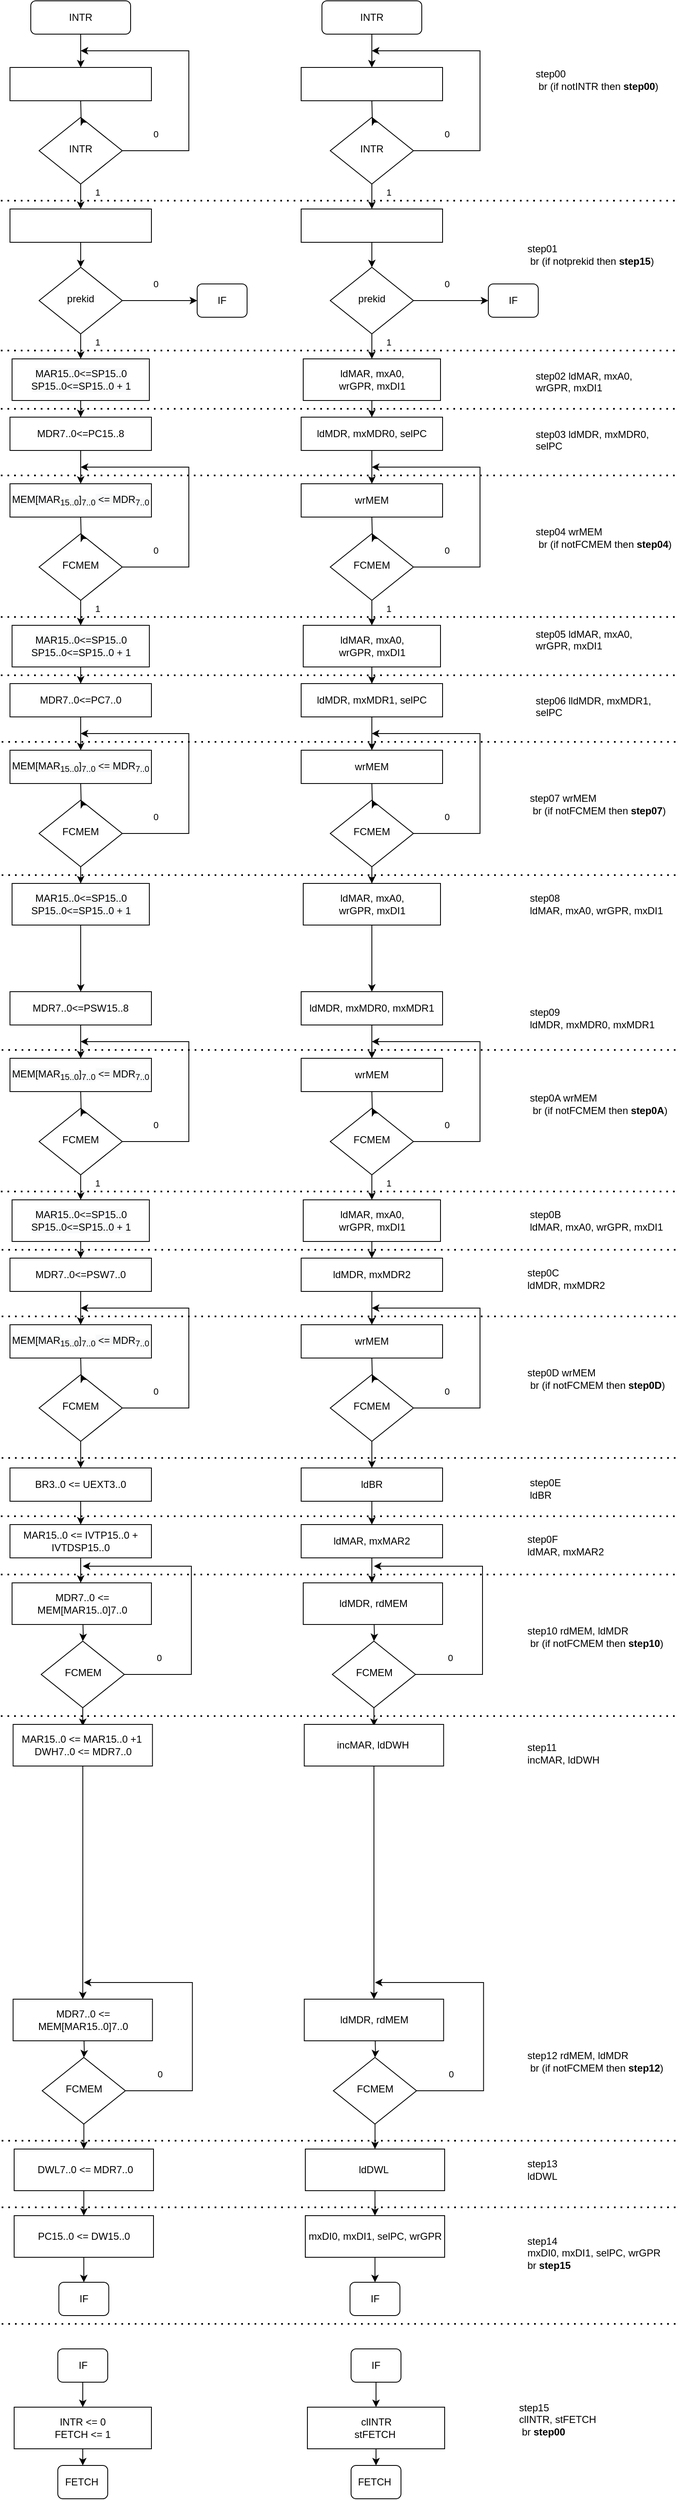 <mxfile version="14.4.3" type="device"><diagram id="C5RBs43oDa-KdzZeNtuy" name="Page-1"><mxGraphModel dx="1038" dy="-1714" grid="1" gridSize="10" guides="1" tooltips="1" connect="1" arrows="1" fold="1" page="1" pageScale="1" pageWidth="827" pageHeight="1169" math="0" shadow="0"><root><mxCell id="WIyWlLk6GJQsqaUBKTNV-0"/><mxCell id="WIyWlLk6GJQsqaUBKTNV-1" parent="WIyWlLk6GJQsqaUBKTNV-0"/><mxCell id="pdWq3LrbynVqnhjojxbB-29" value="" style="edgeStyle=orthogonalEdgeStyle;rounded=0;orthogonalLoop=1;jettySize=auto;html=1;" parent="WIyWlLk6GJQsqaUBKTNV-1" source="pdWq3LrbynVqnhjojxbB-18" target="pdWq3LrbynVqnhjojxbB-26" edge="1"><mxGeometry relative="1" as="geometry"/></mxCell><mxCell id="pdWq3LrbynVqnhjojxbB-18" value="INTR" style="rounded=1;whiteSpace=wrap;html=1;fontSize=12;glass=0;strokeWidth=1;shadow=0;" parent="WIyWlLk6GJQsqaUBKTNV-1" vertex="1"><mxGeometry x="45" y="2370" width="120" height="40" as="geometry"/></mxCell><mxCell id="pdWq3LrbynVqnhjojxbB-19" value="0" style="edgeStyle=orthogonalEdgeStyle;rounded=0;orthogonalLoop=1;jettySize=auto;html=1;" parent="WIyWlLk6GJQsqaUBKTNV-1" source="pdWq3LrbynVqnhjojxbB-20" edge="1"><mxGeometry x="-0.758" y="20" relative="1" as="geometry"><mxPoint x="105" y="2430" as="targetPoint"/><Array as="points"><mxPoint x="235" y="2550"/><mxPoint x="235" y="2430"/></Array><mxPoint as="offset"/></mxGeometry></mxCell><mxCell id="pdWq3LrbynVqnhjojxbB-31" value="1" style="edgeStyle=orthogonalEdgeStyle;rounded=0;orthogonalLoop=1;jettySize=auto;html=1;" parent="WIyWlLk6GJQsqaUBKTNV-1" source="pdWq3LrbynVqnhjojxbB-20" target="pdWq3LrbynVqnhjojxbB-27" edge="1"><mxGeometry x="0.2" y="20" relative="1" as="geometry"><mxPoint as="offset"/></mxGeometry></mxCell><mxCell id="pdWq3LrbynVqnhjojxbB-20" value="INTR" style="rhombus;whiteSpace=wrap;html=1;shadow=0;fontFamily=Helvetica;fontSize=12;align=center;strokeWidth=1;spacing=6;spacingTop=-4;" parent="WIyWlLk6GJQsqaUBKTNV-1" vertex="1"><mxGeometry x="55" y="2510" width="100" height="80" as="geometry"/></mxCell><mxCell id="pdWq3LrbynVqnhjojxbB-22" value="" style="edgeStyle=orthogonalEdgeStyle;rounded=0;orthogonalLoop=1;jettySize=auto;html=1;" parent="WIyWlLk6GJQsqaUBKTNV-1" target="pdWq3LrbynVqnhjojxbB-20" edge="1"><mxGeometry relative="1" as="geometry"><mxPoint x="105" y="2490" as="sourcePoint"/></mxGeometry></mxCell><mxCell id="pdWq3LrbynVqnhjojxbB-26" value="" style="rounded=0;whiteSpace=wrap;html=1;" parent="WIyWlLk6GJQsqaUBKTNV-1" vertex="1"><mxGeometry x="20" y="2450" width="170" height="40" as="geometry"/></mxCell><mxCell id="pdWq3LrbynVqnhjojxbB-33" value="" style="edgeStyle=orthogonalEdgeStyle;rounded=0;orthogonalLoop=1;jettySize=auto;html=1;" parent="WIyWlLk6GJQsqaUBKTNV-1" source="pdWq3LrbynVqnhjojxbB-27" target="pdWq3LrbynVqnhjojxbB-32" edge="1"><mxGeometry relative="1" as="geometry"/></mxCell><mxCell id="pdWq3LrbynVqnhjojxbB-27" value="" style="rounded=0;whiteSpace=wrap;html=1;" parent="WIyWlLk6GJQsqaUBKTNV-1" vertex="1"><mxGeometry x="20" y="2620" width="170" height="40" as="geometry"/></mxCell><mxCell id="pdWq3LrbynVqnhjojxbB-34" value="0" style="edgeStyle=orthogonalEdgeStyle;rounded=0;orthogonalLoop=1;jettySize=auto;html=1;" parent="WIyWlLk6GJQsqaUBKTNV-1" source="pdWq3LrbynVqnhjojxbB-32" edge="1"><mxGeometry x="-0.111" y="20" relative="1" as="geometry"><mxPoint x="245" y="2730" as="targetPoint"/><mxPoint as="offset"/></mxGeometry></mxCell><mxCell id="pdWq3LrbynVqnhjojxbB-41" value="1" style="edgeStyle=orthogonalEdgeStyle;rounded=0;orthogonalLoop=1;jettySize=auto;html=1;" parent="WIyWlLk6GJQsqaUBKTNV-1" source="pdWq3LrbynVqnhjojxbB-32" target="pdWq3LrbynVqnhjojxbB-40" edge="1"><mxGeometry x="0.2" y="20" relative="1" as="geometry"><mxPoint as="offset"/></mxGeometry></mxCell><mxCell id="pdWq3LrbynVqnhjojxbB-32" value="prekid" style="rhombus;whiteSpace=wrap;html=1;shadow=0;fontFamily=Helvetica;fontSize=12;align=center;strokeWidth=1;spacing=6;spacingTop=-4;" parent="WIyWlLk6GJQsqaUBKTNV-1" vertex="1"><mxGeometry x="55" y="2690" width="100" height="80" as="geometry"/></mxCell><mxCell id="pdWq3LrbynVqnhjojxbB-35" value="IF" style="rounded=1;whiteSpace=wrap;html=1;fontSize=12;glass=0;strokeWidth=1;shadow=0;" parent="WIyWlLk6GJQsqaUBKTNV-1" vertex="1"><mxGeometry x="245" y="2710" width="60" height="40" as="geometry"/></mxCell><mxCell id="pdWq3LrbynVqnhjojxbB-36" value="0" style="edgeStyle=orthogonalEdgeStyle;rounded=0;orthogonalLoop=1;jettySize=auto;html=1;" parent="WIyWlLk6GJQsqaUBKTNV-1" source="pdWq3LrbynVqnhjojxbB-37" edge="1"><mxGeometry x="-0.758" y="20" relative="1" as="geometry"><mxPoint x="105" y="2930" as="targetPoint"/><Array as="points"><mxPoint x="235" y="3050"/><mxPoint x="235" y="2930"/></Array><mxPoint as="offset"/></mxGeometry></mxCell><mxCell id="pdWq3LrbynVqnhjojxbB-56" value="1" style="edgeStyle=orthogonalEdgeStyle;rounded=0;orthogonalLoop=1;jettySize=auto;html=1;exitX=0.5;exitY=1;exitDx=0;exitDy=0;" parent="WIyWlLk6GJQsqaUBKTNV-1" source="pdWq3LrbynVqnhjojxbB-37" target="pdWq3LrbynVqnhjojxbB-52" edge="1"><mxGeometry x="0.2" y="20" relative="1" as="geometry"><mxPoint as="offset"/></mxGeometry></mxCell><mxCell id="pdWq3LrbynVqnhjojxbB-37" value="FCMEM" style="rhombus;whiteSpace=wrap;html=1;shadow=0;fontFamily=Helvetica;fontSize=12;align=center;strokeWidth=1;spacing=6;spacingTop=-4;" parent="WIyWlLk6GJQsqaUBKTNV-1" vertex="1"><mxGeometry x="55" y="3010" width="100" height="80" as="geometry"/></mxCell><mxCell id="pdWq3LrbynVqnhjojxbB-38" value="" style="edgeStyle=orthogonalEdgeStyle;rounded=0;orthogonalLoop=1;jettySize=auto;html=1;" parent="WIyWlLk6GJQsqaUBKTNV-1" target="pdWq3LrbynVqnhjojxbB-37" edge="1"><mxGeometry relative="1" as="geometry"><mxPoint x="105" y="2990" as="sourcePoint"/></mxGeometry></mxCell><mxCell id="pdWq3LrbynVqnhjojxbB-39" value="&#10;&#10;&lt;span style=&quot;color: rgb(0, 0, 0); font-family: helvetica; font-size: 12px; font-style: normal; font-weight: 400; letter-spacing: normal; text-align: center; text-indent: 0px; text-transform: none; word-spacing: 0px; background-color: rgb(248, 249, 250); display: inline; float: none;&quot;&gt;MEM[MAR&lt;/span&gt;&lt;sub style=&quot;color: rgb(0, 0, 0); font-family: helvetica; font-style: normal; font-weight: 400; letter-spacing: normal; text-align: center; text-indent: 0px; text-transform: none; word-spacing: 0px; background-color: rgb(248, 249, 250);&quot;&gt;15..0&lt;/sub&gt;&lt;span style=&quot;color: rgb(0, 0, 0); font-family: helvetica; font-size: 12px; font-style: normal; font-weight: 400; letter-spacing: normal; text-align: center; text-indent: 0px; text-transform: none; word-spacing: 0px; background-color: rgb(248, 249, 250); display: inline; float: none;&quot;&gt;]&lt;/span&gt;&lt;sub style=&quot;color: rgb(0, 0, 0); font-family: helvetica; font-style: normal; font-weight: 400; letter-spacing: normal; text-align: center; text-indent: 0px; text-transform: none; word-spacing: 0px; background-color: rgb(248, 249, 250);&quot;&gt;7..0&lt;/sub&gt;&lt;span style=&quot;color: rgb(0, 0, 0); font-family: helvetica; font-size: 12px; font-style: normal; font-weight: 400; letter-spacing: normal; text-align: center; text-indent: 0px; text-transform: none; word-spacing: 0px; background-color: rgb(248, 249, 250); display: inline; float: none;&quot;&gt;&lt;span&gt;&amp;nbsp;&lt;/span&gt;&amp;lt;= MDR&lt;/span&gt;&lt;sub style=&quot;color: rgb(0, 0, 0); font-family: helvetica; font-style: normal; font-weight: 400; letter-spacing: normal; text-align: center; text-indent: 0px; text-transform: none; word-spacing: 0px; background-color: rgb(248, 249, 250);&quot;&gt;7..0&lt;/sub&gt;&#10;&#10;" style="rounded=0;whiteSpace=wrap;html=1;" parent="WIyWlLk6GJQsqaUBKTNV-1" vertex="1"><mxGeometry x="20" y="2950" width="170" height="40" as="geometry"/></mxCell><mxCell id="pdWq3LrbynVqnhjojxbB-44" value="" style="edgeStyle=orthogonalEdgeStyle;rounded=0;orthogonalLoop=1;jettySize=auto;html=1;" parent="WIyWlLk6GJQsqaUBKTNV-1" source="pdWq3LrbynVqnhjojxbB-40" target="pdWq3LrbynVqnhjojxbB-43" edge="1"><mxGeometry relative="1" as="geometry"/></mxCell><mxCell id="pdWq3LrbynVqnhjojxbB-40" value="&#10;&#10;&lt;span style=&quot;color: rgb(0, 0, 0); font-family: helvetica; font-size: 12px; font-style: normal; font-weight: 400; letter-spacing: normal; text-align: center; text-indent: 0px; text-transform: none; word-spacing: 0px; background-color: rgb(248, 249, 250); display: inline; float: none;&quot;&gt;MAR15..0&amp;lt;=SP15..0&lt;/span&gt;&lt;br style=&quot;color: rgb(0, 0, 0); font-family: helvetica; font-size: 12px; font-style: normal; font-weight: 400; letter-spacing: normal; text-align: center; text-indent: 0px; text-transform: none; word-spacing: 0px; background-color: rgb(248, 249, 250);&quot;&gt;&lt;span style=&quot;color: rgb(0, 0, 0); font-family: helvetica; font-size: 12px; font-style: normal; font-weight: 400; letter-spacing: normal; text-align: center; text-indent: 0px; text-transform: none; word-spacing: 0px; background-color: rgb(248, 249, 250); display: inline; float: none;&quot;&gt;SP15..0&amp;lt;=SP15..0 + 1&lt;/span&gt;&#10;&#10;" style="rounded=0;whiteSpace=wrap;html=1;" parent="WIyWlLk6GJQsqaUBKTNV-1" vertex="1"><mxGeometry x="22.5" y="2800" width="165" height="50" as="geometry"/></mxCell><mxCell id="pdWq3LrbynVqnhjojxbB-46" style="edgeStyle=orthogonalEdgeStyle;rounded=0;orthogonalLoop=1;jettySize=auto;html=1;" parent="WIyWlLk6GJQsqaUBKTNV-1" source="pdWq3LrbynVqnhjojxbB-43" target="pdWq3LrbynVqnhjojxbB-39" edge="1"><mxGeometry relative="1" as="geometry"/></mxCell><mxCell id="pdWq3LrbynVqnhjojxbB-43" value="MDR7..0&amp;lt;=PC15..8" style="rounded=0;whiteSpace=wrap;html=1;" parent="WIyWlLk6GJQsqaUBKTNV-1" vertex="1"><mxGeometry x="20" y="2870" width="170" height="40" as="geometry"/></mxCell><mxCell id="pdWq3LrbynVqnhjojxbB-47" value="0" style="edgeStyle=orthogonalEdgeStyle;rounded=0;orthogonalLoop=1;jettySize=auto;html=1;" parent="WIyWlLk6GJQsqaUBKTNV-1" source="pdWq3LrbynVqnhjojxbB-48" edge="1"><mxGeometry x="-0.758" y="20" relative="1" as="geometry"><mxPoint x="105" y="3250" as="targetPoint"/><Array as="points"><mxPoint x="235" y="3370"/><mxPoint x="235" y="3250"/></Array><mxPoint as="offset"/></mxGeometry></mxCell><mxCell id="pdWq3LrbynVqnhjojxbB-66" style="edgeStyle=orthogonalEdgeStyle;rounded=0;orthogonalLoop=1;jettySize=auto;html=1;exitX=0.5;exitY=1;exitDx=0;exitDy=0;" parent="WIyWlLk6GJQsqaUBKTNV-1" source="pdWq3LrbynVqnhjojxbB-48" target="pdWq3LrbynVqnhjojxbB-62" edge="1"><mxGeometry relative="1" as="geometry"/></mxCell><mxCell id="pdWq3LrbynVqnhjojxbB-48" value="FCMEM" style="rhombus;whiteSpace=wrap;html=1;shadow=0;fontFamily=Helvetica;fontSize=12;align=center;strokeWidth=1;spacing=6;spacingTop=-4;" parent="WIyWlLk6GJQsqaUBKTNV-1" vertex="1"><mxGeometry x="55" y="3330" width="100" height="80" as="geometry"/></mxCell><mxCell id="pdWq3LrbynVqnhjojxbB-49" value="" style="edgeStyle=orthogonalEdgeStyle;rounded=0;orthogonalLoop=1;jettySize=auto;html=1;" parent="WIyWlLk6GJQsqaUBKTNV-1" target="pdWq3LrbynVqnhjojxbB-48" edge="1"><mxGeometry relative="1" as="geometry"><mxPoint x="105" y="3310" as="sourcePoint"/></mxGeometry></mxCell><mxCell id="pdWq3LrbynVqnhjojxbB-50" value="&#10;&#10;&lt;span style=&quot;color: rgb(0, 0, 0); font-family: helvetica; font-size: 12px; font-style: normal; font-weight: 400; letter-spacing: normal; text-align: center; text-indent: 0px; text-transform: none; word-spacing: 0px; background-color: rgb(248, 249, 250); display: inline; float: none;&quot;&gt;MEM[MAR&lt;/span&gt;&lt;sub style=&quot;color: rgb(0, 0, 0); font-family: helvetica; font-style: normal; font-weight: 400; letter-spacing: normal; text-align: center; text-indent: 0px; text-transform: none; word-spacing: 0px; background-color: rgb(248, 249, 250);&quot;&gt;15..0&lt;/sub&gt;&lt;span style=&quot;color: rgb(0, 0, 0); font-family: helvetica; font-size: 12px; font-style: normal; font-weight: 400; letter-spacing: normal; text-align: center; text-indent: 0px; text-transform: none; word-spacing: 0px; background-color: rgb(248, 249, 250); display: inline; float: none;&quot;&gt;]&lt;/span&gt;&lt;sub style=&quot;color: rgb(0, 0, 0); font-family: helvetica; font-style: normal; font-weight: 400; letter-spacing: normal; text-align: center; text-indent: 0px; text-transform: none; word-spacing: 0px; background-color: rgb(248, 249, 250);&quot;&gt;7..0&lt;/sub&gt;&lt;span style=&quot;color: rgb(0, 0, 0); font-family: helvetica; font-size: 12px; font-style: normal; font-weight: 400; letter-spacing: normal; text-align: center; text-indent: 0px; text-transform: none; word-spacing: 0px; background-color: rgb(248, 249, 250); display: inline; float: none;&quot;&gt;&lt;span&gt;&amp;nbsp;&lt;/span&gt;&amp;lt;= MDR&lt;/span&gt;&lt;sub style=&quot;color: rgb(0, 0, 0); font-family: helvetica; font-style: normal; font-weight: 400; letter-spacing: normal; text-align: center; text-indent: 0px; text-transform: none; word-spacing: 0px; background-color: rgb(248, 249, 250);&quot;&gt;7..0&lt;/sub&gt;&#10;&#10;" style="rounded=0;whiteSpace=wrap;html=1;" parent="WIyWlLk6GJQsqaUBKTNV-1" vertex="1"><mxGeometry x="20" y="3270" width="170" height="40" as="geometry"/></mxCell><mxCell id="pdWq3LrbynVqnhjojxbB-51" value="" style="edgeStyle=orthogonalEdgeStyle;rounded=0;orthogonalLoop=1;jettySize=auto;html=1;" parent="WIyWlLk6GJQsqaUBKTNV-1" source="pdWq3LrbynVqnhjojxbB-52" target="pdWq3LrbynVqnhjojxbB-54" edge="1"><mxGeometry relative="1" as="geometry"/></mxCell><mxCell id="pdWq3LrbynVqnhjojxbB-52" value="&#10;&#10;&lt;span style=&quot;color: rgb(0, 0, 0); font-family: helvetica; font-size: 12px; font-style: normal; font-weight: 400; letter-spacing: normal; text-align: center; text-indent: 0px; text-transform: none; word-spacing: 0px; background-color: rgb(248, 249, 250); display: inline; float: none;&quot;&gt;MAR15..0&amp;lt;=SP15..0&lt;/span&gt;&lt;br style=&quot;color: rgb(0, 0, 0); font-family: helvetica; font-size: 12px; font-style: normal; font-weight: 400; letter-spacing: normal; text-align: center; text-indent: 0px; text-transform: none; word-spacing: 0px; background-color: rgb(248, 249, 250);&quot;&gt;&lt;span style=&quot;color: rgb(0, 0, 0); font-family: helvetica; font-size: 12px; font-style: normal; font-weight: 400; letter-spacing: normal; text-align: center; text-indent: 0px; text-transform: none; word-spacing: 0px; background-color: rgb(248, 249, 250); display: inline; float: none;&quot;&gt;SP15..0&amp;lt;=SP15..0 + 1&lt;/span&gt;&#10;&#10;" style="rounded=0;whiteSpace=wrap;html=1;" parent="WIyWlLk6GJQsqaUBKTNV-1" vertex="1"><mxGeometry x="22.5" y="3120" width="165" height="50" as="geometry"/></mxCell><mxCell id="pdWq3LrbynVqnhjojxbB-53" style="edgeStyle=orthogonalEdgeStyle;rounded=0;orthogonalLoop=1;jettySize=auto;html=1;" parent="WIyWlLk6GJQsqaUBKTNV-1" source="pdWq3LrbynVqnhjojxbB-54" target="pdWq3LrbynVqnhjojxbB-50" edge="1"><mxGeometry relative="1" as="geometry"/></mxCell><mxCell id="pdWq3LrbynVqnhjojxbB-54" value="MDR7..0&amp;lt;=PC7..0" style="rounded=0;whiteSpace=wrap;html=1;" parent="WIyWlLk6GJQsqaUBKTNV-1" vertex="1"><mxGeometry x="20" y="3190" width="170" height="40" as="geometry"/></mxCell><mxCell id="pdWq3LrbynVqnhjojxbB-57" value="0" style="edgeStyle=orthogonalEdgeStyle;rounded=0;orthogonalLoop=1;jettySize=auto;html=1;" parent="WIyWlLk6GJQsqaUBKTNV-1" source="pdWq3LrbynVqnhjojxbB-58" edge="1"><mxGeometry x="-0.758" y="20" relative="1" as="geometry"><mxPoint x="105" y="3620" as="targetPoint"/><Array as="points"><mxPoint x="235" y="3740"/><mxPoint x="235" y="3620"/></Array><mxPoint as="offset"/></mxGeometry></mxCell><mxCell id="pdWq3LrbynVqnhjojxbB-77" value="1" style="edgeStyle=orthogonalEdgeStyle;rounded=0;orthogonalLoop=1;jettySize=auto;html=1;exitX=0.5;exitY=1;exitDx=0;exitDy=0;entryX=0.5;entryY=0;entryDx=0;entryDy=0;" parent="WIyWlLk6GJQsqaUBKTNV-1" source="pdWq3LrbynVqnhjojxbB-58" target="pdWq3LrbynVqnhjojxbB-72" edge="1"><mxGeometry x="-0.333" y="20" relative="1" as="geometry"><mxPoint as="offset"/></mxGeometry></mxCell><mxCell id="pdWq3LrbynVqnhjojxbB-58" value="FCMEM" style="rhombus;whiteSpace=wrap;html=1;shadow=0;fontFamily=Helvetica;fontSize=12;align=center;strokeWidth=1;spacing=6;spacingTop=-4;" parent="WIyWlLk6GJQsqaUBKTNV-1" vertex="1"><mxGeometry x="55" y="3700" width="100" height="80" as="geometry"/></mxCell><mxCell id="pdWq3LrbynVqnhjojxbB-59" value="" style="edgeStyle=orthogonalEdgeStyle;rounded=0;orthogonalLoop=1;jettySize=auto;html=1;" parent="WIyWlLk6GJQsqaUBKTNV-1" target="pdWq3LrbynVqnhjojxbB-58" edge="1"><mxGeometry relative="1" as="geometry"><mxPoint x="105" y="3680" as="sourcePoint"/></mxGeometry></mxCell><mxCell id="pdWq3LrbynVqnhjojxbB-60" value="&#10;&#10;&lt;span style=&quot;color: rgb(0, 0, 0); font-family: helvetica; font-size: 12px; font-style: normal; font-weight: 400; letter-spacing: normal; text-align: center; text-indent: 0px; text-transform: none; word-spacing: 0px; background-color: rgb(248, 249, 250); display: inline; float: none;&quot;&gt;MEM[MAR&lt;/span&gt;&lt;sub style=&quot;color: rgb(0, 0, 0); font-family: helvetica; font-style: normal; font-weight: 400; letter-spacing: normal; text-align: center; text-indent: 0px; text-transform: none; word-spacing: 0px; background-color: rgb(248, 249, 250);&quot;&gt;15..0&lt;/sub&gt;&lt;span style=&quot;color: rgb(0, 0, 0); font-family: helvetica; font-size: 12px; font-style: normal; font-weight: 400; letter-spacing: normal; text-align: center; text-indent: 0px; text-transform: none; word-spacing: 0px; background-color: rgb(248, 249, 250); display: inline; float: none;&quot;&gt;]&lt;/span&gt;&lt;sub style=&quot;color: rgb(0, 0, 0); font-family: helvetica; font-style: normal; font-weight: 400; letter-spacing: normal; text-align: center; text-indent: 0px; text-transform: none; word-spacing: 0px; background-color: rgb(248, 249, 250);&quot;&gt;7..0&lt;/sub&gt;&lt;span style=&quot;color: rgb(0, 0, 0); font-family: helvetica; font-size: 12px; font-style: normal; font-weight: 400; letter-spacing: normal; text-align: center; text-indent: 0px; text-transform: none; word-spacing: 0px; background-color: rgb(248, 249, 250); display: inline; float: none;&quot;&gt;&lt;span&gt;&amp;nbsp;&lt;/span&gt;&amp;lt;= MDR&lt;/span&gt;&lt;sub style=&quot;color: rgb(0, 0, 0); font-family: helvetica; font-style: normal; font-weight: 400; letter-spacing: normal; text-align: center; text-indent: 0px; text-transform: none; word-spacing: 0px; background-color: rgb(248, 249, 250);&quot;&gt;7..0&lt;/sub&gt;&#10;&#10;" style="rounded=0;whiteSpace=wrap;html=1;" parent="WIyWlLk6GJQsqaUBKTNV-1" vertex="1"><mxGeometry x="20" y="3640" width="170" height="40" as="geometry"/></mxCell><mxCell id="m8o8YpR42H51y0Wt2oIm-0" value="" style="edgeStyle=orthogonalEdgeStyle;rounded=0;orthogonalLoop=1;jettySize=auto;html=1;" edge="1" parent="WIyWlLk6GJQsqaUBKTNV-1" source="pdWq3LrbynVqnhjojxbB-62" target="pdWq3LrbynVqnhjojxbB-64"><mxGeometry relative="1" as="geometry"/></mxCell><mxCell id="pdWq3LrbynVqnhjojxbB-62" value="&#10;&#10;&lt;span style=&quot;color: rgb(0, 0, 0); font-family: helvetica; font-size: 12px; font-style: normal; font-weight: 400; letter-spacing: normal; text-align: center; text-indent: 0px; text-transform: none; word-spacing: 0px; background-color: rgb(248, 249, 250); display: inline; float: none;&quot;&gt;MAR15..0&amp;lt;=SP15..0&lt;/span&gt;&lt;br style=&quot;color: rgb(0, 0, 0); font-family: helvetica; font-size: 12px; font-style: normal; font-weight: 400; letter-spacing: normal; text-align: center; text-indent: 0px; text-transform: none; word-spacing: 0px; background-color: rgb(248, 249, 250);&quot;&gt;&lt;span style=&quot;color: rgb(0, 0, 0); font-family: helvetica; font-size: 12px; font-style: normal; font-weight: 400; letter-spacing: normal; text-align: center; text-indent: 0px; text-transform: none; word-spacing: 0px; background-color: rgb(248, 249, 250); display: inline; float: none;&quot;&gt;SP15..0&amp;lt;=SP15..0 + 1&lt;/span&gt;&#10;&#10;" style="rounded=0;whiteSpace=wrap;html=1;" parent="WIyWlLk6GJQsqaUBKTNV-1" vertex="1"><mxGeometry x="22.5" y="3430" width="165" height="50" as="geometry"/></mxCell><mxCell id="pdWq3LrbynVqnhjojxbB-63" style="edgeStyle=orthogonalEdgeStyle;rounded=0;orthogonalLoop=1;jettySize=auto;html=1;" parent="WIyWlLk6GJQsqaUBKTNV-1" source="pdWq3LrbynVqnhjojxbB-64" target="pdWq3LrbynVqnhjojxbB-60" edge="1"><mxGeometry relative="1" as="geometry"/></mxCell><mxCell id="pdWq3LrbynVqnhjojxbB-64" value="MDR7..0&amp;lt;=PSW15..8" style="rounded=0;whiteSpace=wrap;html=1;" parent="WIyWlLk6GJQsqaUBKTNV-1" vertex="1"><mxGeometry x="20" y="3560" width="170" height="40" as="geometry"/></mxCell><mxCell id="pdWq3LrbynVqnhjojxbB-67" value="0" style="edgeStyle=orthogonalEdgeStyle;rounded=0;orthogonalLoop=1;jettySize=auto;html=1;" parent="WIyWlLk6GJQsqaUBKTNV-1" source="pdWq3LrbynVqnhjojxbB-68" edge="1"><mxGeometry x="-0.758" y="20" relative="1" as="geometry"><mxPoint x="105" y="3940" as="targetPoint"/><Array as="points"><mxPoint x="235" y="4060"/><mxPoint x="235" y="3940"/></Array><mxPoint as="offset"/></mxGeometry></mxCell><mxCell id="pdWq3LrbynVqnhjojxbB-88" style="edgeStyle=orthogonalEdgeStyle;rounded=0;orthogonalLoop=1;jettySize=auto;html=1;" parent="WIyWlLk6GJQsqaUBKTNV-1" source="pdWq3LrbynVqnhjojxbB-68" target="pdWq3LrbynVqnhjojxbB-87" edge="1"><mxGeometry relative="1" as="geometry"/></mxCell><mxCell id="pdWq3LrbynVqnhjojxbB-68" value="FCMEM" style="rhombus;whiteSpace=wrap;html=1;shadow=0;fontFamily=Helvetica;fontSize=12;align=center;strokeWidth=1;spacing=6;spacingTop=-4;" parent="WIyWlLk6GJQsqaUBKTNV-1" vertex="1"><mxGeometry x="55" y="4020" width="100" height="80" as="geometry"/></mxCell><mxCell id="pdWq3LrbynVqnhjojxbB-69" value="" style="edgeStyle=orthogonalEdgeStyle;rounded=0;orthogonalLoop=1;jettySize=auto;html=1;" parent="WIyWlLk6GJQsqaUBKTNV-1" target="pdWq3LrbynVqnhjojxbB-68" edge="1"><mxGeometry relative="1" as="geometry"><mxPoint x="105" y="4000" as="sourcePoint"/></mxGeometry></mxCell><mxCell id="pdWq3LrbynVqnhjojxbB-70" value="&#10;&#10;&lt;span style=&quot;color: rgb(0, 0, 0); font-family: helvetica; font-size: 12px; font-style: normal; font-weight: 400; letter-spacing: normal; text-align: center; text-indent: 0px; text-transform: none; word-spacing: 0px; background-color: rgb(248, 249, 250); display: inline; float: none;&quot;&gt;MEM[MAR&lt;/span&gt;&lt;sub style=&quot;color: rgb(0, 0, 0); font-family: helvetica; font-style: normal; font-weight: 400; letter-spacing: normal; text-align: center; text-indent: 0px; text-transform: none; word-spacing: 0px; background-color: rgb(248, 249, 250);&quot;&gt;15..0&lt;/sub&gt;&lt;span style=&quot;color: rgb(0, 0, 0); font-family: helvetica; font-size: 12px; font-style: normal; font-weight: 400; letter-spacing: normal; text-align: center; text-indent: 0px; text-transform: none; word-spacing: 0px; background-color: rgb(248, 249, 250); display: inline; float: none;&quot;&gt;]&lt;/span&gt;&lt;sub style=&quot;color: rgb(0, 0, 0); font-family: helvetica; font-style: normal; font-weight: 400; letter-spacing: normal; text-align: center; text-indent: 0px; text-transform: none; word-spacing: 0px; background-color: rgb(248, 249, 250);&quot;&gt;7..0&lt;/sub&gt;&lt;span style=&quot;color: rgb(0, 0, 0); font-family: helvetica; font-size: 12px; font-style: normal; font-weight: 400; letter-spacing: normal; text-align: center; text-indent: 0px; text-transform: none; word-spacing: 0px; background-color: rgb(248, 249, 250); display: inline; float: none;&quot;&gt;&lt;span&gt;&amp;nbsp;&lt;/span&gt;&amp;lt;= MDR&lt;/span&gt;&lt;sub style=&quot;color: rgb(0, 0, 0); font-family: helvetica; font-style: normal; font-weight: 400; letter-spacing: normal; text-align: center; text-indent: 0px; text-transform: none; word-spacing: 0px; background-color: rgb(248, 249, 250);&quot;&gt;7..0&lt;/sub&gt;&#10;&#10;" style="rounded=0;whiteSpace=wrap;html=1;" parent="WIyWlLk6GJQsqaUBKTNV-1" vertex="1"><mxGeometry x="20" y="3960" width="170" height="40" as="geometry"/></mxCell><mxCell id="pdWq3LrbynVqnhjojxbB-71" value="" style="edgeStyle=orthogonalEdgeStyle;rounded=0;orthogonalLoop=1;jettySize=auto;html=1;" parent="WIyWlLk6GJQsqaUBKTNV-1" source="pdWq3LrbynVqnhjojxbB-72" target="pdWq3LrbynVqnhjojxbB-74" edge="1"><mxGeometry relative="1" as="geometry"/></mxCell><mxCell id="pdWq3LrbynVqnhjojxbB-72" value="&#10;&#10;&lt;span style=&quot;color: rgb(0, 0, 0); font-family: helvetica; font-size: 12px; font-style: normal; font-weight: 400; letter-spacing: normal; text-align: center; text-indent: 0px; text-transform: none; word-spacing: 0px; background-color: rgb(248, 249, 250); display: inline; float: none;&quot;&gt;MAR15..0&amp;lt;=SP15..0&lt;/span&gt;&lt;br style=&quot;color: rgb(0, 0, 0); font-family: helvetica; font-size: 12px; font-style: normal; font-weight: 400; letter-spacing: normal; text-align: center; text-indent: 0px; text-transform: none; word-spacing: 0px; background-color: rgb(248, 249, 250);&quot;&gt;&lt;span style=&quot;color: rgb(0, 0, 0); font-family: helvetica; font-size: 12px; font-style: normal; font-weight: 400; letter-spacing: normal; text-align: center; text-indent: 0px; text-transform: none; word-spacing: 0px; background-color: rgb(248, 249, 250); display: inline; float: none;&quot;&gt;SP15..0&amp;lt;=SP15..0 + 1&lt;/span&gt;&#10;&#10;" style="rounded=0;whiteSpace=wrap;html=1;" parent="WIyWlLk6GJQsqaUBKTNV-1" vertex="1"><mxGeometry x="22.5" y="3810" width="165" height="50" as="geometry"/></mxCell><mxCell id="pdWq3LrbynVqnhjojxbB-73" style="edgeStyle=orthogonalEdgeStyle;rounded=0;orthogonalLoop=1;jettySize=auto;html=1;" parent="WIyWlLk6GJQsqaUBKTNV-1" source="pdWq3LrbynVqnhjojxbB-74" target="pdWq3LrbynVqnhjojxbB-70" edge="1"><mxGeometry relative="1" as="geometry"/></mxCell><mxCell id="pdWq3LrbynVqnhjojxbB-74" value="MDR7..0&amp;lt;=PSW7..0" style="rounded=0;whiteSpace=wrap;html=1;" parent="WIyWlLk6GJQsqaUBKTNV-1" vertex="1"><mxGeometry x="20" y="3880" width="170" height="40" as="geometry"/></mxCell><mxCell id="pdWq3LrbynVqnhjojxbB-85" value="" style="edgeStyle=orthogonalEdgeStyle;rounded=0;orthogonalLoop=1;jettySize=auto;html=1;" parent="WIyWlLk6GJQsqaUBKTNV-1" source="pdWq3LrbynVqnhjojxbB-82" target="pdWq3LrbynVqnhjojxbB-84" edge="1"><mxGeometry relative="1" as="geometry"/></mxCell><mxCell id="pdWq3LrbynVqnhjojxbB-82" value="IF" style="rounded=1;whiteSpace=wrap;html=1;fontSize=12;glass=0;strokeWidth=1;shadow=0;" parent="WIyWlLk6GJQsqaUBKTNV-1" vertex="1"><mxGeometry x="77.5" y="5190" width="60" height="40" as="geometry"/></mxCell><mxCell id="pdWq3LrbynVqnhjojxbB-83" value="" style="edgeStyle=orthogonalEdgeStyle;rounded=0;orthogonalLoop=1;jettySize=auto;html=1;" parent="WIyWlLk6GJQsqaUBKTNV-1" source="pdWq3LrbynVqnhjojxbB-84" edge="1"><mxGeometry relative="1" as="geometry"><mxPoint x="107.5" y="5330" as="targetPoint"/></mxGeometry></mxCell><mxCell id="pdWq3LrbynVqnhjojxbB-84" value="INTR &amp;lt;= 0&lt;br&gt;FETCH &amp;lt;= 1" style="rounded=0;whiteSpace=wrap;html=1;" parent="WIyWlLk6GJQsqaUBKTNV-1" vertex="1"><mxGeometry x="25" y="5260" width="165" height="50" as="geometry"/></mxCell><mxCell id="pdWq3LrbynVqnhjojxbB-86" value="FETCH&amp;nbsp;" style="rounded=1;whiteSpace=wrap;html=1;fontSize=12;glass=0;strokeWidth=1;shadow=0;" parent="WIyWlLk6GJQsqaUBKTNV-1" vertex="1"><mxGeometry x="77.5" y="5330" width="60" height="40" as="geometry"/></mxCell><mxCell id="pdWq3LrbynVqnhjojxbB-90" value="" style="edgeStyle=orthogonalEdgeStyle;rounded=0;orthogonalLoop=1;jettySize=auto;html=1;" parent="WIyWlLk6GJQsqaUBKTNV-1" source="pdWq3LrbynVqnhjojxbB-87" target="pdWq3LrbynVqnhjojxbB-89" edge="1"><mxGeometry relative="1" as="geometry"/></mxCell><mxCell id="pdWq3LrbynVqnhjojxbB-87" value="BR3..0 &amp;lt;= UEXT3..0" style="rounded=0;whiteSpace=wrap;html=1;" parent="WIyWlLk6GJQsqaUBKTNV-1" vertex="1"><mxGeometry x="20" y="4132" width="170" height="40" as="geometry"/></mxCell><mxCell id="pdWq3LrbynVqnhjojxbB-93" style="edgeStyle=orthogonalEdgeStyle;rounded=0;orthogonalLoop=1;jettySize=auto;html=1;" parent="WIyWlLk6GJQsqaUBKTNV-1" source="pdWq3LrbynVqnhjojxbB-89" edge="1"><mxGeometry relative="1" as="geometry"><mxPoint x="105" y="4270" as="targetPoint"/></mxGeometry></mxCell><mxCell id="pdWq3LrbynVqnhjojxbB-89" value="MAR15..0 &amp;lt;= IVTP15..0 + IVTDSP15..0" style="rounded=0;whiteSpace=wrap;html=1;" parent="WIyWlLk6GJQsqaUBKTNV-1" vertex="1"><mxGeometry x="20" y="4200" width="170" height="40" as="geometry"/></mxCell><mxCell id="pdWq3LrbynVqnhjojxbB-94" value="0" style="edgeStyle=orthogonalEdgeStyle;rounded=0;orthogonalLoop=1;jettySize=auto;html=1;" parent="WIyWlLk6GJQsqaUBKTNV-1" source="pdWq3LrbynVqnhjojxbB-96" edge="1"><mxGeometry x="-0.758" y="20" relative="1" as="geometry"><mxPoint x="107.5" y="4250" as="targetPoint"/><Array as="points"><mxPoint x="238" y="4380"/><mxPoint x="238" y="4250"/></Array><mxPoint as="offset"/></mxGeometry></mxCell><mxCell id="pdWq3LrbynVqnhjojxbB-95" style="edgeStyle=orthogonalEdgeStyle;rounded=0;orthogonalLoop=1;jettySize=auto;html=1;" parent="WIyWlLk6GJQsqaUBKTNV-1" source="pdWq3LrbynVqnhjojxbB-96" edge="1"><mxGeometry relative="1" as="geometry"><mxPoint x="107.5" y="4442" as="targetPoint"/></mxGeometry></mxCell><mxCell id="pdWq3LrbynVqnhjojxbB-96" value="FCMEM" style="rhombus;whiteSpace=wrap;html=1;shadow=0;fontFamily=Helvetica;fontSize=12;align=center;strokeWidth=1;spacing=6;spacingTop=-4;" parent="WIyWlLk6GJQsqaUBKTNV-1" vertex="1"><mxGeometry x="57.5" y="4340" width="100" height="80" as="geometry"/></mxCell><mxCell id="pdWq3LrbynVqnhjojxbB-97" value="" style="edgeStyle=orthogonalEdgeStyle;rounded=0;orthogonalLoop=1;jettySize=auto;html=1;" parent="WIyWlLk6GJQsqaUBKTNV-1" target="pdWq3LrbynVqnhjojxbB-96" edge="1"><mxGeometry relative="1" as="geometry"><mxPoint x="107.5" y="4310" as="sourcePoint"/></mxGeometry></mxCell><mxCell id="pdWq3LrbynVqnhjojxbB-98" value="MDR7..0 &amp;lt;= MEM[MAR15..0]7..0" style="rounded=0;whiteSpace=wrap;html=1;" parent="WIyWlLk6GJQsqaUBKTNV-1" vertex="1"><mxGeometry x="22.5" y="4270" width="167.5" height="50" as="geometry"/></mxCell><mxCell id="m8o8YpR42H51y0Wt2oIm-2" style="edgeStyle=orthogonalEdgeStyle;rounded=0;orthogonalLoop=1;jettySize=auto;html=1;entryX=0.5;entryY=0;entryDx=0;entryDy=0;" edge="1" parent="WIyWlLk6GJQsqaUBKTNV-1" source="pdWq3LrbynVqnhjojxbB-99" target="pdWq3LrbynVqnhjojxbB-104"><mxGeometry relative="1" as="geometry"><mxPoint x="107.5" y="4710" as="targetPoint"/></mxGeometry></mxCell><mxCell id="pdWq3LrbynVqnhjojxbB-99" value="MAR15..0 &amp;lt;= MAR15..0 +1&amp;nbsp;&lt;br&gt;DWH7..0 &amp;lt;= MDR7..0" style="rounded=0;whiteSpace=wrap;html=1;" parent="WIyWlLk6GJQsqaUBKTNV-1" vertex="1"><mxGeometry x="23.75" y="4440" width="167.5" height="50" as="geometry"/></mxCell><mxCell id="pdWq3LrbynVqnhjojxbB-101" value="0" style="edgeStyle=orthogonalEdgeStyle;rounded=0;orthogonalLoop=1;jettySize=auto;html=1;" parent="WIyWlLk6GJQsqaUBKTNV-1" source="pdWq3LrbynVqnhjojxbB-102" edge="1"><mxGeometry x="-0.758" y="20" relative="1" as="geometry"><mxPoint x="108.75" y="4750" as="targetPoint"/><Array as="points"><mxPoint x="239.25" y="4880"/><mxPoint x="239.25" y="4750"/></Array><mxPoint as="offset"/></mxGeometry></mxCell><mxCell id="pdWq3LrbynVqnhjojxbB-107" value="" style="edgeStyle=orthogonalEdgeStyle;rounded=0;orthogonalLoop=1;jettySize=auto;html=1;" parent="WIyWlLk6GJQsqaUBKTNV-1" source="pdWq3LrbynVqnhjojxbB-102" target="pdWq3LrbynVqnhjojxbB-106" edge="1"><mxGeometry relative="1" as="geometry"/></mxCell><mxCell id="pdWq3LrbynVqnhjojxbB-102" value="FCMEM" style="rhombus;whiteSpace=wrap;html=1;shadow=0;fontFamily=Helvetica;fontSize=12;align=center;strokeWidth=1;spacing=6;spacingTop=-4;" parent="WIyWlLk6GJQsqaUBKTNV-1" vertex="1"><mxGeometry x="58.75" y="4840" width="100" height="80" as="geometry"/></mxCell><mxCell id="pdWq3LrbynVqnhjojxbB-103" value="" style="edgeStyle=orthogonalEdgeStyle;rounded=0;orthogonalLoop=1;jettySize=auto;html=1;" parent="WIyWlLk6GJQsqaUBKTNV-1" target="pdWq3LrbynVqnhjojxbB-102" edge="1"><mxGeometry relative="1" as="geometry"><mxPoint x="108.75" y="4810" as="sourcePoint"/></mxGeometry></mxCell><mxCell id="pdWq3LrbynVqnhjojxbB-104" value="MDR7..0 &amp;lt;= MEM[MAR15..0]7..0" style="rounded=0;whiteSpace=wrap;html=1;" parent="WIyWlLk6GJQsqaUBKTNV-1" vertex="1"><mxGeometry x="23.75" y="4770" width="167.5" height="50" as="geometry"/></mxCell><mxCell id="pdWq3LrbynVqnhjojxbB-109" style="edgeStyle=orthogonalEdgeStyle;rounded=0;orthogonalLoop=1;jettySize=auto;html=1;" parent="WIyWlLk6GJQsqaUBKTNV-1" source="pdWq3LrbynVqnhjojxbB-106" target="pdWq3LrbynVqnhjojxbB-108" edge="1"><mxGeometry relative="1" as="geometry"/></mxCell><mxCell id="pdWq3LrbynVqnhjojxbB-106" value="&amp;nbsp;DWL7..0 &amp;lt;= MDR7..0" style="rounded=0;whiteSpace=wrap;html=1;" parent="WIyWlLk6GJQsqaUBKTNV-1" vertex="1"><mxGeometry x="25" y="4950" width="167.5" height="50" as="geometry"/></mxCell><mxCell id="pdWq3LrbynVqnhjojxbB-111" value="" style="edgeStyle=orthogonalEdgeStyle;rounded=0;orthogonalLoop=1;jettySize=auto;html=1;" parent="WIyWlLk6GJQsqaUBKTNV-1" source="pdWq3LrbynVqnhjojxbB-108" target="pdWq3LrbynVqnhjojxbB-110" edge="1"><mxGeometry relative="1" as="geometry"/></mxCell><mxCell id="pdWq3LrbynVqnhjojxbB-108" value="PC15..0 &amp;lt;= DW15..0" style="rounded=0;whiteSpace=wrap;html=1;" parent="WIyWlLk6GJQsqaUBKTNV-1" vertex="1"><mxGeometry x="25" y="5030" width="167.5" height="50" as="geometry"/></mxCell><mxCell id="pdWq3LrbynVqnhjojxbB-110" value="IF" style="rounded=1;whiteSpace=wrap;html=1;fontSize=12;glass=0;strokeWidth=1;shadow=0;" parent="WIyWlLk6GJQsqaUBKTNV-1" vertex="1"><mxGeometry x="78.75" y="5110" width="60" height="40" as="geometry"/></mxCell><mxCell id="pdWq3LrbynVqnhjojxbB-112" value="" style="edgeStyle=orthogonalEdgeStyle;rounded=0;orthogonalLoop=1;jettySize=auto;html=1;" parent="WIyWlLk6GJQsqaUBKTNV-1" source="pdWq3LrbynVqnhjojxbB-113" target="pdWq3LrbynVqnhjojxbB-118" edge="1"><mxGeometry relative="1" as="geometry"/></mxCell><mxCell id="pdWq3LrbynVqnhjojxbB-113" value="INTR" style="rounded=1;whiteSpace=wrap;html=1;fontSize=12;glass=0;strokeWidth=1;shadow=0;" parent="WIyWlLk6GJQsqaUBKTNV-1" vertex="1"><mxGeometry x="395" y="2370" width="120" height="40" as="geometry"/></mxCell><mxCell id="pdWq3LrbynVqnhjojxbB-114" value="0" style="edgeStyle=orthogonalEdgeStyle;rounded=0;orthogonalLoop=1;jettySize=auto;html=1;" parent="WIyWlLk6GJQsqaUBKTNV-1" source="pdWq3LrbynVqnhjojxbB-116" edge="1"><mxGeometry x="-0.758" y="20" relative="1" as="geometry"><mxPoint x="455" y="2430" as="targetPoint"/><Array as="points"><mxPoint x="585" y="2550"/><mxPoint x="585" y="2430"/></Array><mxPoint as="offset"/></mxGeometry></mxCell><mxCell id="pdWq3LrbynVqnhjojxbB-115" value="1" style="edgeStyle=orthogonalEdgeStyle;rounded=0;orthogonalLoop=1;jettySize=auto;html=1;" parent="WIyWlLk6GJQsqaUBKTNV-1" source="pdWq3LrbynVqnhjojxbB-116" target="pdWq3LrbynVqnhjojxbB-120" edge="1"><mxGeometry x="0.2" y="20" relative="1" as="geometry"><mxPoint as="offset"/></mxGeometry></mxCell><mxCell id="pdWq3LrbynVqnhjojxbB-116" value="INTR" style="rhombus;whiteSpace=wrap;html=1;shadow=0;fontFamily=Helvetica;fontSize=12;align=center;strokeWidth=1;spacing=6;spacingTop=-4;" parent="WIyWlLk6GJQsqaUBKTNV-1" vertex="1"><mxGeometry x="405" y="2510" width="100" height="80" as="geometry"/></mxCell><mxCell id="pdWq3LrbynVqnhjojxbB-117" value="" style="edgeStyle=orthogonalEdgeStyle;rounded=0;orthogonalLoop=1;jettySize=auto;html=1;" parent="WIyWlLk6GJQsqaUBKTNV-1" target="pdWq3LrbynVqnhjojxbB-116" edge="1"><mxGeometry relative="1" as="geometry"><mxPoint x="455" y="2490" as="sourcePoint"/></mxGeometry></mxCell><mxCell id="pdWq3LrbynVqnhjojxbB-118" value="" style="rounded=0;whiteSpace=wrap;html=1;" parent="WIyWlLk6GJQsqaUBKTNV-1" vertex="1"><mxGeometry x="370" y="2450" width="170" height="40" as="geometry"/></mxCell><mxCell id="pdWq3LrbynVqnhjojxbB-119" value="" style="edgeStyle=orthogonalEdgeStyle;rounded=0;orthogonalLoop=1;jettySize=auto;html=1;" parent="WIyWlLk6GJQsqaUBKTNV-1" source="pdWq3LrbynVqnhjojxbB-120" target="pdWq3LrbynVqnhjojxbB-123" edge="1"><mxGeometry relative="1" as="geometry"/></mxCell><mxCell id="pdWq3LrbynVqnhjojxbB-120" value="" style="rounded=0;whiteSpace=wrap;html=1;" parent="WIyWlLk6GJQsqaUBKTNV-1" vertex="1"><mxGeometry x="370" y="2620" width="170" height="40" as="geometry"/></mxCell><mxCell id="pdWq3LrbynVqnhjojxbB-121" value="0" style="edgeStyle=orthogonalEdgeStyle;rounded=0;orthogonalLoop=1;jettySize=auto;html=1;" parent="WIyWlLk6GJQsqaUBKTNV-1" source="pdWq3LrbynVqnhjojxbB-123" edge="1"><mxGeometry x="-0.111" y="20" relative="1" as="geometry"><mxPoint x="595" y="2730" as="targetPoint"/><mxPoint as="offset"/></mxGeometry></mxCell><mxCell id="pdWq3LrbynVqnhjojxbB-122" value="1" style="edgeStyle=orthogonalEdgeStyle;rounded=0;orthogonalLoop=1;jettySize=auto;html=1;" parent="WIyWlLk6GJQsqaUBKTNV-1" source="pdWq3LrbynVqnhjojxbB-123" target="pdWq3LrbynVqnhjojxbB-131" edge="1"><mxGeometry x="0.2" y="20" relative="1" as="geometry"><mxPoint as="offset"/></mxGeometry></mxCell><mxCell id="pdWq3LrbynVqnhjojxbB-123" value="prekid" style="rhombus;whiteSpace=wrap;html=1;shadow=0;fontFamily=Helvetica;fontSize=12;align=center;strokeWidth=1;spacing=6;spacingTop=-4;" parent="WIyWlLk6GJQsqaUBKTNV-1" vertex="1"><mxGeometry x="405" y="2690" width="100" height="80" as="geometry"/></mxCell><mxCell id="pdWq3LrbynVqnhjojxbB-124" value="IF" style="rounded=1;whiteSpace=wrap;html=1;fontSize=12;glass=0;strokeWidth=1;shadow=0;" parent="WIyWlLk6GJQsqaUBKTNV-1" vertex="1"><mxGeometry x="595" y="2710" width="60" height="40" as="geometry"/></mxCell><mxCell id="pdWq3LrbynVqnhjojxbB-125" value="0" style="edgeStyle=orthogonalEdgeStyle;rounded=0;orthogonalLoop=1;jettySize=auto;html=1;" parent="WIyWlLk6GJQsqaUBKTNV-1" source="pdWq3LrbynVqnhjojxbB-127" edge="1"><mxGeometry x="-0.758" y="20" relative="1" as="geometry"><mxPoint x="455" y="2930" as="targetPoint"/><Array as="points"><mxPoint x="585" y="3050"/><mxPoint x="585" y="2930"/></Array><mxPoint as="offset"/></mxGeometry></mxCell><mxCell id="pdWq3LrbynVqnhjojxbB-126" value="1" style="edgeStyle=orthogonalEdgeStyle;rounded=0;orthogonalLoop=1;jettySize=auto;html=1;exitX=0.5;exitY=1;exitDx=0;exitDy=0;" parent="WIyWlLk6GJQsqaUBKTNV-1" source="pdWq3LrbynVqnhjojxbB-127" target="pdWq3LrbynVqnhjojxbB-140" edge="1"><mxGeometry x="0.2" y="20" relative="1" as="geometry"><mxPoint as="offset"/></mxGeometry></mxCell><mxCell id="pdWq3LrbynVqnhjojxbB-127" value="FCMEM" style="rhombus;whiteSpace=wrap;html=1;shadow=0;fontFamily=Helvetica;fontSize=12;align=center;strokeWidth=1;spacing=6;spacingTop=-4;" parent="WIyWlLk6GJQsqaUBKTNV-1" vertex="1"><mxGeometry x="405" y="3010" width="100" height="80" as="geometry"/></mxCell><mxCell id="pdWq3LrbynVqnhjojxbB-128" value="" style="edgeStyle=orthogonalEdgeStyle;rounded=0;orthogonalLoop=1;jettySize=auto;html=1;" parent="WIyWlLk6GJQsqaUBKTNV-1" target="pdWq3LrbynVqnhjojxbB-127" edge="1"><mxGeometry relative="1" as="geometry"><mxPoint x="455" y="2990" as="sourcePoint"/></mxGeometry></mxCell><mxCell id="pdWq3LrbynVqnhjojxbB-129" value="wrMEM" style="rounded=0;whiteSpace=wrap;html=1;" parent="WIyWlLk6GJQsqaUBKTNV-1" vertex="1"><mxGeometry x="370" y="2950" width="170" height="40" as="geometry"/></mxCell><mxCell id="pdWq3LrbynVqnhjojxbB-130" value="" style="edgeStyle=orthogonalEdgeStyle;rounded=0;orthogonalLoop=1;jettySize=auto;html=1;" parent="WIyWlLk6GJQsqaUBKTNV-1" source="pdWq3LrbynVqnhjojxbB-131" target="pdWq3LrbynVqnhjojxbB-133" edge="1"><mxGeometry relative="1" as="geometry"/></mxCell><mxCell id="pdWq3LrbynVqnhjojxbB-131" value="ldMAR, mxA0,&lt;br&gt;wrGPR, mxDI1" style="rounded=0;whiteSpace=wrap;html=1;" parent="WIyWlLk6GJQsqaUBKTNV-1" vertex="1"><mxGeometry x="372.5" y="2800" width="165" height="50" as="geometry"/></mxCell><mxCell id="pdWq3LrbynVqnhjojxbB-132" style="edgeStyle=orthogonalEdgeStyle;rounded=0;orthogonalLoop=1;jettySize=auto;html=1;" parent="WIyWlLk6GJQsqaUBKTNV-1" source="pdWq3LrbynVqnhjojxbB-133" target="pdWq3LrbynVqnhjojxbB-129" edge="1"><mxGeometry relative="1" as="geometry"/></mxCell><mxCell id="pdWq3LrbynVqnhjojxbB-133" value="ldMDR, mxMDR0, selPC" style="rounded=0;whiteSpace=wrap;html=1;" parent="WIyWlLk6GJQsqaUBKTNV-1" vertex="1"><mxGeometry x="370" y="2870" width="170" height="40" as="geometry"/></mxCell><mxCell id="pdWq3LrbynVqnhjojxbB-134" value="0" style="edgeStyle=orthogonalEdgeStyle;rounded=0;orthogonalLoop=1;jettySize=auto;html=1;" parent="WIyWlLk6GJQsqaUBKTNV-1" source="pdWq3LrbynVqnhjojxbB-136" edge="1"><mxGeometry x="-0.758" y="20" relative="1" as="geometry"><mxPoint x="455" y="3250" as="targetPoint"/><Array as="points"><mxPoint x="585" y="3370"/><mxPoint x="585" y="3250"/></Array><mxPoint as="offset"/></mxGeometry></mxCell><mxCell id="pdWq3LrbynVqnhjojxbB-135" style="edgeStyle=orthogonalEdgeStyle;rounded=0;orthogonalLoop=1;jettySize=auto;html=1;exitX=0.5;exitY=1;exitDx=0;exitDy=0;" parent="WIyWlLk6GJQsqaUBKTNV-1" source="pdWq3LrbynVqnhjojxbB-136" target="pdWq3LrbynVqnhjojxbB-149" edge="1"><mxGeometry relative="1" as="geometry"/></mxCell><mxCell id="pdWq3LrbynVqnhjojxbB-136" value="FCMEM" style="rhombus;whiteSpace=wrap;html=1;shadow=0;fontFamily=Helvetica;fontSize=12;align=center;strokeWidth=1;spacing=6;spacingTop=-4;" parent="WIyWlLk6GJQsqaUBKTNV-1" vertex="1"><mxGeometry x="405" y="3330" width="100" height="80" as="geometry"/></mxCell><mxCell id="pdWq3LrbynVqnhjojxbB-137" value="" style="edgeStyle=orthogonalEdgeStyle;rounded=0;orthogonalLoop=1;jettySize=auto;html=1;" parent="WIyWlLk6GJQsqaUBKTNV-1" target="pdWq3LrbynVqnhjojxbB-136" edge="1"><mxGeometry relative="1" as="geometry"><mxPoint x="455" y="3310" as="sourcePoint"/></mxGeometry></mxCell><mxCell id="pdWq3LrbynVqnhjojxbB-138" value="wrMEM" style="rounded=0;whiteSpace=wrap;html=1;" parent="WIyWlLk6GJQsqaUBKTNV-1" vertex="1"><mxGeometry x="370" y="3270" width="170" height="40" as="geometry"/></mxCell><mxCell id="pdWq3LrbynVqnhjojxbB-139" value="" style="edgeStyle=orthogonalEdgeStyle;rounded=0;orthogonalLoop=1;jettySize=auto;html=1;" parent="WIyWlLk6GJQsqaUBKTNV-1" source="pdWq3LrbynVqnhjojxbB-140" target="pdWq3LrbynVqnhjojxbB-142" edge="1"><mxGeometry relative="1" as="geometry"/></mxCell><mxCell id="pdWq3LrbynVqnhjojxbB-140" value="ldMAR, mxA0,&lt;br&gt;wrGPR, mxDI1" style="rounded=0;whiteSpace=wrap;html=1;" parent="WIyWlLk6GJQsqaUBKTNV-1" vertex="1"><mxGeometry x="372.5" y="3120" width="165" height="50" as="geometry"/></mxCell><mxCell id="pdWq3LrbynVqnhjojxbB-141" style="edgeStyle=orthogonalEdgeStyle;rounded=0;orthogonalLoop=1;jettySize=auto;html=1;" parent="WIyWlLk6GJQsqaUBKTNV-1" source="pdWq3LrbynVqnhjojxbB-142" target="pdWq3LrbynVqnhjojxbB-138" edge="1"><mxGeometry relative="1" as="geometry"/></mxCell><mxCell id="pdWq3LrbynVqnhjojxbB-142" value="ldMDR, mxMDR1, selPC" style="rounded=0;whiteSpace=wrap;html=1;" parent="WIyWlLk6GJQsqaUBKTNV-1" vertex="1"><mxGeometry x="370" y="3190" width="170" height="40" as="geometry"/></mxCell><mxCell id="pdWq3LrbynVqnhjojxbB-143" value="0" style="edgeStyle=orthogonalEdgeStyle;rounded=0;orthogonalLoop=1;jettySize=auto;html=1;" parent="WIyWlLk6GJQsqaUBKTNV-1" source="pdWq3LrbynVqnhjojxbB-145" edge="1"><mxGeometry x="-0.758" y="20" relative="1" as="geometry"><mxPoint x="455" y="3620" as="targetPoint"/><Array as="points"><mxPoint x="585" y="3740"/><mxPoint x="585" y="3620"/></Array><mxPoint as="offset"/></mxGeometry></mxCell><mxCell id="pdWq3LrbynVqnhjojxbB-144" value="1" style="edgeStyle=orthogonalEdgeStyle;rounded=0;orthogonalLoop=1;jettySize=auto;html=1;exitX=0.5;exitY=1;exitDx=0;exitDy=0;entryX=0.5;entryY=0;entryDx=0;entryDy=0;" parent="WIyWlLk6GJQsqaUBKTNV-1" source="pdWq3LrbynVqnhjojxbB-145" target="pdWq3LrbynVqnhjojxbB-158" edge="1"><mxGeometry x="-0.333" y="20" relative="1" as="geometry"><mxPoint as="offset"/></mxGeometry></mxCell><mxCell id="pdWq3LrbynVqnhjojxbB-145" value="FCMEM" style="rhombus;whiteSpace=wrap;html=1;shadow=0;fontFamily=Helvetica;fontSize=12;align=center;strokeWidth=1;spacing=6;spacingTop=-4;" parent="WIyWlLk6GJQsqaUBKTNV-1" vertex="1"><mxGeometry x="405" y="3700" width="100" height="80" as="geometry"/></mxCell><mxCell id="pdWq3LrbynVqnhjojxbB-146" value="" style="edgeStyle=orthogonalEdgeStyle;rounded=0;orthogonalLoop=1;jettySize=auto;html=1;" parent="WIyWlLk6GJQsqaUBKTNV-1" target="pdWq3LrbynVqnhjojxbB-145" edge="1"><mxGeometry relative="1" as="geometry"><mxPoint x="455" y="3680" as="sourcePoint"/></mxGeometry></mxCell><mxCell id="pdWq3LrbynVqnhjojxbB-147" value="wrMEM" style="rounded=0;whiteSpace=wrap;html=1;" parent="WIyWlLk6GJQsqaUBKTNV-1" vertex="1"><mxGeometry x="370" y="3640" width="170" height="40" as="geometry"/></mxCell><mxCell id="m8o8YpR42H51y0Wt2oIm-1" value="" style="edgeStyle=orthogonalEdgeStyle;rounded=0;orthogonalLoop=1;jettySize=auto;html=1;" edge="1" parent="WIyWlLk6GJQsqaUBKTNV-1" source="pdWq3LrbynVqnhjojxbB-149" target="pdWq3LrbynVqnhjojxbB-151"><mxGeometry relative="1" as="geometry"/></mxCell><mxCell id="pdWq3LrbynVqnhjojxbB-149" value="ldMAR, mxA0,&lt;br&gt;wrGPR, mxDI1" style="rounded=0;whiteSpace=wrap;html=1;" parent="WIyWlLk6GJQsqaUBKTNV-1" vertex="1"><mxGeometry x="372.5" y="3430" width="165" height="50" as="geometry"/></mxCell><mxCell id="pdWq3LrbynVqnhjojxbB-150" style="edgeStyle=orthogonalEdgeStyle;rounded=0;orthogonalLoop=1;jettySize=auto;html=1;" parent="WIyWlLk6GJQsqaUBKTNV-1" source="pdWq3LrbynVqnhjojxbB-151" target="pdWq3LrbynVqnhjojxbB-147" edge="1"><mxGeometry relative="1" as="geometry"/></mxCell><mxCell id="pdWq3LrbynVqnhjojxbB-151" value="ldMDR, mxMDR0, mxMDR1" style="rounded=0;whiteSpace=wrap;html=1;" parent="WIyWlLk6GJQsqaUBKTNV-1" vertex="1"><mxGeometry x="370" y="3560" width="170" height="40" as="geometry"/></mxCell><mxCell id="pdWq3LrbynVqnhjojxbB-152" value="0" style="edgeStyle=orthogonalEdgeStyle;rounded=0;orthogonalLoop=1;jettySize=auto;html=1;" parent="WIyWlLk6GJQsqaUBKTNV-1" source="pdWq3LrbynVqnhjojxbB-154" edge="1"><mxGeometry x="-0.758" y="20" relative="1" as="geometry"><mxPoint x="455" y="3940" as="targetPoint"/><Array as="points"><mxPoint x="585" y="4060"/><mxPoint x="585" y="3940"/></Array><mxPoint as="offset"/></mxGeometry></mxCell><mxCell id="pdWq3LrbynVqnhjojxbB-153" style="edgeStyle=orthogonalEdgeStyle;rounded=0;orthogonalLoop=1;jettySize=auto;html=1;" parent="WIyWlLk6GJQsqaUBKTNV-1" source="pdWq3LrbynVqnhjojxbB-154" target="pdWq3LrbynVqnhjojxbB-162" edge="1"><mxGeometry relative="1" as="geometry"/></mxCell><mxCell id="pdWq3LrbynVqnhjojxbB-154" value="FCMEM" style="rhombus;whiteSpace=wrap;html=1;shadow=0;fontFamily=Helvetica;fontSize=12;align=center;strokeWidth=1;spacing=6;spacingTop=-4;" parent="WIyWlLk6GJQsqaUBKTNV-1" vertex="1"><mxGeometry x="405" y="4020" width="100" height="80" as="geometry"/></mxCell><mxCell id="pdWq3LrbynVqnhjojxbB-155" value="" style="edgeStyle=orthogonalEdgeStyle;rounded=0;orthogonalLoop=1;jettySize=auto;html=1;" parent="WIyWlLk6GJQsqaUBKTNV-1" target="pdWq3LrbynVqnhjojxbB-154" edge="1"><mxGeometry relative="1" as="geometry"><mxPoint x="455" y="4000" as="sourcePoint"/></mxGeometry></mxCell><mxCell id="pdWq3LrbynVqnhjojxbB-156" value="wrMEM" style="rounded=0;whiteSpace=wrap;html=1;" parent="WIyWlLk6GJQsqaUBKTNV-1" vertex="1"><mxGeometry x="370" y="3960" width="170" height="40" as="geometry"/></mxCell><mxCell id="pdWq3LrbynVqnhjojxbB-157" value="" style="edgeStyle=orthogonalEdgeStyle;rounded=0;orthogonalLoop=1;jettySize=auto;html=1;" parent="WIyWlLk6GJQsqaUBKTNV-1" source="pdWq3LrbynVqnhjojxbB-158" target="pdWq3LrbynVqnhjojxbB-160" edge="1"><mxGeometry relative="1" as="geometry"/></mxCell><mxCell id="pdWq3LrbynVqnhjojxbB-158" value="ldMAR, mxA0,&lt;br&gt;wrGPR, mxDI1" style="rounded=0;whiteSpace=wrap;html=1;" parent="WIyWlLk6GJQsqaUBKTNV-1" vertex="1"><mxGeometry x="372.5" y="3810" width="165" height="50" as="geometry"/></mxCell><mxCell id="pdWq3LrbynVqnhjojxbB-159" style="edgeStyle=orthogonalEdgeStyle;rounded=0;orthogonalLoop=1;jettySize=auto;html=1;" parent="WIyWlLk6GJQsqaUBKTNV-1" source="pdWq3LrbynVqnhjojxbB-160" target="pdWq3LrbynVqnhjojxbB-156" edge="1"><mxGeometry relative="1" as="geometry"/></mxCell><mxCell id="pdWq3LrbynVqnhjojxbB-160" value="ldMDR, mxMDR2" style="rounded=0;whiteSpace=wrap;html=1;" parent="WIyWlLk6GJQsqaUBKTNV-1" vertex="1"><mxGeometry x="370" y="3880" width="170" height="40" as="geometry"/></mxCell><mxCell id="pdWq3LrbynVqnhjojxbB-161" value="" style="edgeStyle=orthogonalEdgeStyle;rounded=0;orthogonalLoop=1;jettySize=auto;html=1;" parent="WIyWlLk6GJQsqaUBKTNV-1" source="pdWq3LrbynVqnhjojxbB-162" target="pdWq3LrbynVqnhjojxbB-164" edge="1"><mxGeometry relative="1" as="geometry"/></mxCell><mxCell id="pdWq3LrbynVqnhjojxbB-162" value="ldBR" style="rounded=0;whiteSpace=wrap;html=1;" parent="WIyWlLk6GJQsqaUBKTNV-1" vertex="1"><mxGeometry x="370" y="4132" width="170" height="40" as="geometry"/></mxCell><mxCell id="pdWq3LrbynVqnhjojxbB-163" style="edgeStyle=orthogonalEdgeStyle;rounded=0;orthogonalLoop=1;jettySize=auto;html=1;" parent="WIyWlLk6GJQsqaUBKTNV-1" source="pdWq3LrbynVqnhjojxbB-164" edge="1"><mxGeometry relative="1" as="geometry"><mxPoint x="455" y="4270" as="targetPoint"/></mxGeometry></mxCell><mxCell id="pdWq3LrbynVqnhjojxbB-164" value="ldMAR, mxMAR2" style="rounded=0;whiteSpace=wrap;html=1;" parent="WIyWlLk6GJQsqaUBKTNV-1" vertex="1"><mxGeometry x="370" y="4200" width="170" height="40" as="geometry"/></mxCell><mxCell id="pdWq3LrbynVqnhjojxbB-165" value="0" style="edgeStyle=orthogonalEdgeStyle;rounded=0;orthogonalLoop=1;jettySize=auto;html=1;" parent="WIyWlLk6GJQsqaUBKTNV-1" source="pdWq3LrbynVqnhjojxbB-167" edge="1"><mxGeometry x="-0.758" y="20" relative="1" as="geometry"><mxPoint x="457.5" y="4250" as="targetPoint"/><Array as="points"><mxPoint x="588" y="4380"/><mxPoint x="588" y="4250"/></Array><mxPoint as="offset"/></mxGeometry></mxCell><mxCell id="pdWq3LrbynVqnhjojxbB-166" style="edgeStyle=orthogonalEdgeStyle;rounded=0;orthogonalLoop=1;jettySize=auto;html=1;" parent="WIyWlLk6GJQsqaUBKTNV-1" source="pdWq3LrbynVqnhjojxbB-167" edge="1"><mxGeometry relative="1" as="geometry"><mxPoint x="457.5" y="4442" as="targetPoint"/></mxGeometry></mxCell><mxCell id="pdWq3LrbynVqnhjojxbB-167" value="FCMEM" style="rhombus;whiteSpace=wrap;html=1;shadow=0;fontFamily=Helvetica;fontSize=12;align=center;strokeWidth=1;spacing=6;spacingTop=-4;" parent="WIyWlLk6GJQsqaUBKTNV-1" vertex="1"><mxGeometry x="407.5" y="4340" width="100" height="80" as="geometry"/></mxCell><mxCell id="pdWq3LrbynVqnhjojxbB-168" value="" style="edgeStyle=orthogonalEdgeStyle;rounded=0;orthogonalLoop=1;jettySize=auto;html=1;" parent="WIyWlLk6GJQsqaUBKTNV-1" target="pdWq3LrbynVqnhjojxbB-167" edge="1"><mxGeometry relative="1" as="geometry"><mxPoint x="457.5" y="4310" as="sourcePoint"/></mxGeometry></mxCell><mxCell id="pdWq3LrbynVqnhjojxbB-169" value="ldMDR, rdMEM" style="rounded=0;whiteSpace=wrap;html=1;" parent="WIyWlLk6GJQsqaUBKTNV-1" vertex="1"><mxGeometry x="372.5" y="4270" width="167.5" height="50" as="geometry"/></mxCell><mxCell id="m8o8YpR42H51y0Wt2oIm-3" style="edgeStyle=orthogonalEdgeStyle;rounded=0;orthogonalLoop=1;jettySize=auto;html=1;" edge="1" parent="WIyWlLk6GJQsqaUBKTNV-1" source="pdWq3LrbynVqnhjojxbB-171" target="pdWq3LrbynVqnhjojxbB-176"><mxGeometry relative="1" as="geometry"/></mxCell><mxCell id="pdWq3LrbynVqnhjojxbB-171" value="incMAR, ldDWH&amp;nbsp;" style="rounded=0;whiteSpace=wrap;html=1;" parent="WIyWlLk6GJQsqaUBKTNV-1" vertex="1"><mxGeometry x="373.75" y="4440" width="167.5" height="50" as="geometry"/></mxCell><mxCell id="pdWq3LrbynVqnhjojxbB-172" value="0" style="edgeStyle=orthogonalEdgeStyle;rounded=0;orthogonalLoop=1;jettySize=auto;html=1;" parent="WIyWlLk6GJQsqaUBKTNV-1" source="pdWq3LrbynVqnhjojxbB-174" edge="1"><mxGeometry x="-0.758" y="20" relative="1" as="geometry"><mxPoint x="458.75" y="4750" as="targetPoint"/><Array as="points"><mxPoint x="589.25" y="4880"/><mxPoint x="589.25" y="4750"/></Array><mxPoint as="offset"/></mxGeometry></mxCell><mxCell id="pdWq3LrbynVqnhjojxbB-173" value="" style="edgeStyle=orthogonalEdgeStyle;rounded=0;orthogonalLoop=1;jettySize=auto;html=1;" parent="WIyWlLk6GJQsqaUBKTNV-1" source="pdWq3LrbynVqnhjojxbB-174" target="pdWq3LrbynVqnhjojxbB-178" edge="1"><mxGeometry relative="1" as="geometry"/></mxCell><mxCell id="pdWq3LrbynVqnhjojxbB-174" value="FCMEM" style="rhombus;whiteSpace=wrap;html=1;shadow=0;fontFamily=Helvetica;fontSize=12;align=center;strokeWidth=1;spacing=6;spacingTop=-4;" parent="WIyWlLk6GJQsqaUBKTNV-1" vertex="1"><mxGeometry x="408.75" y="4840" width="100" height="80" as="geometry"/></mxCell><mxCell id="pdWq3LrbynVqnhjojxbB-175" value="" style="edgeStyle=orthogonalEdgeStyle;rounded=0;orthogonalLoop=1;jettySize=auto;html=1;" parent="WIyWlLk6GJQsqaUBKTNV-1" target="pdWq3LrbynVqnhjojxbB-174" edge="1"><mxGeometry relative="1" as="geometry"><mxPoint x="458.75" y="4810" as="sourcePoint"/></mxGeometry></mxCell><mxCell id="pdWq3LrbynVqnhjojxbB-176" value="ldMDR, rdMEM" style="rounded=0;whiteSpace=wrap;html=1;" parent="WIyWlLk6GJQsqaUBKTNV-1" vertex="1"><mxGeometry x="373.75" y="4770" width="167.5" height="50" as="geometry"/></mxCell><mxCell id="pdWq3LrbynVqnhjojxbB-177" style="edgeStyle=orthogonalEdgeStyle;rounded=0;orthogonalLoop=1;jettySize=auto;html=1;" parent="WIyWlLk6GJQsqaUBKTNV-1" source="pdWq3LrbynVqnhjojxbB-178" target="pdWq3LrbynVqnhjojxbB-180" edge="1"><mxGeometry relative="1" as="geometry"/></mxCell><mxCell id="pdWq3LrbynVqnhjojxbB-178" value="ldDWL&amp;nbsp;" style="rounded=0;whiteSpace=wrap;html=1;" parent="WIyWlLk6GJQsqaUBKTNV-1" vertex="1"><mxGeometry x="375" y="4950" width="167.5" height="50" as="geometry"/></mxCell><mxCell id="pdWq3LrbynVqnhjojxbB-179" value="" style="edgeStyle=orthogonalEdgeStyle;rounded=0;orthogonalLoop=1;jettySize=auto;html=1;" parent="WIyWlLk6GJQsqaUBKTNV-1" source="pdWq3LrbynVqnhjojxbB-180" target="pdWq3LrbynVqnhjojxbB-181" edge="1"><mxGeometry relative="1" as="geometry"/></mxCell><mxCell id="pdWq3LrbynVqnhjojxbB-180" value="mxDI0, mxDI1, selPC, wrGPR" style="rounded=0;whiteSpace=wrap;html=1;" parent="WIyWlLk6GJQsqaUBKTNV-1" vertex="1"><mxGeometry x="375" y="5030" width="167.5" height="50" as="geometry"/></mxCell><mxCell id="pdWq3LrbynVqnhjojxbB-181" value="IF" style="rounded=1;whiteSpace=wrap;html=1;fontSize=12;glass=0;strokeWidth=1;shadow=0;" parent="WIyWlLk6GJQsqaUBKTNV-1" vertex="1"><mxGeometry x="428.75" y="5110" width="60" height="40" as="geometry"/></mxCell><mxCell id="pdWq3LrbynVqnhjojxbB-183" value="" style="endArrow=none;dashed=1;html=1;dashPattern=1 3;strokeWidth=2;" parent="WIyWlLk6GJQsqaUBKTNV-1" edge="1"><mxGeometry width="50" height="50" relative="1" as="geometry"><mxPoint x="9" y="2610" as="sourcePoint"/><mxPoint x="819" y="2610" as="targetPoint"/></mxGeometry></mxCell><mxCell id="pdWq3LrbynVqnhjojxbB-184" value="" style="endArrow=none;dashed=1;html=1;dashPattern=1 3;strokeWidth=2;" parent="WIyWlLk6GJQsqaUBKTNV-1" edge="1"><mxGeometry width="50" height="50" relative="1" as="geometry"><mxPoint x="9" y="2790" as="sourcePoint"/><mxPoint x="819" y="2790" as="targetPoint"/></mxGeometry></mxCell><mxCell id="pdWq3LrbynVqnhjojxbB-185" value="" style="endArrow=none;dashed=1;html=1;dashPattern=1 3;strokeWidth=2;" parent="WIyWlLk6GJQsqaUBKTNV-1" edge="1"><mxGeometry width="50" height="50" relative="1" as="geometry"><mxPoint x="9" y="2860" as="sourcePoint"/><mxPoint x="819" y="2860" as="targetPoint"/></mxGeometry></mxCell><mxCell id="pdWq3LrbynVqnhjojxbB-186" value="" style="endArrow=none;dashed=1;html=1;dashPattern=1 3;strokeWidth=2;" parent="WIyWlLk6GJQsqaUBKTNV-1" edge="1"><mxGeometry width="50" height="50" relative="1" as="geometry"><mxPoint x="9" y="2940" as="sourcePoint"/><mxPoint x="819" y="2940" as="targetPoint"/></mxGeometry></mxCell><mxCell id="pdWq3LrbynVqnhjojxbB-187" value="" style="endArrow=none;dashed=1;html=1;dashPattern=1 3;strokeWidth=2;" parent="WIyWlLk6GJQsqaUBKTNV-1" edge="1"><mxGeometry width="50" height="50" relative="1" as="geometry"><mxPoint x="9" y="3110" as="sourcePoint"/><mxPoint x="819" y="3110" as="targetPoint"/></mxGeometry></mxCell><mxCell id="pdWq3LrbynVqnhjojxbB-188" value="step00&lt;br&gt;&amp;nbsp;br (if notINTR then &lt;b&gt;step00&lt;/b&gt;)" style="text;html=1;strokeColor=none;fillColor=none;align=left;verticalAlign=middle;whiteSpace=wrap;rounded=0;" parent="WIyWlLk6GJQsqaUBKTNV-1" vertex="1"><mxGeometry x="650" y="2450" width="150" height="30" as="geometry"/></mxCell><mxCell id="pdWq3LrbynVqnhjojxbB-189" value="step01&lt;br&gt;&amp;nbsp;br (if notprekid then &lt;b&gt;step15&lt;/b&gt;)" style="text;html=1;strokeColor=none;fillColor=none;align=left;verticalAlign=middle;whiteSpace=wrap;rounded=0;" parent="WIyWlLk6GJQsqaUBKTNV-1" vertex="1"><mxGeometry x="640" y="2660" width="160" height="30" as="geometry"/></mxCell><mxCell id="pdWq3LrbynVqnhjojxbB-190" value="step02&amp;nbsp;&lt;span style=&quot;text-align: center&quot;&gt;ldMAR, mxA0,&lt;/span&gt;&lt;br style=&quot;text-align: center&quot;&gt;&lt;span style=&quot;text-align: center&quot;&gt;wrGPR, mxDI1&lt;/span&gt;&lt;br&gt;&amp;nbsp;" style="text;html=1;strokeColor=none;fillColor=none;align=left;verticalAlign=middle;whiteSpace=wrap;rounded=0;" parent="WIyWlLk6GJQsqaUBKTNV-1" vertex="1"><mxGeometry x="650" y="2810" width="170" height="50" as="geometry"/></mxCell><mxCell id="pdWq3LrbynVqnhjojxbB-191" value="step03&amp;nbsp;&lt;span style=&quot;text-align: center&quot;&gt;ldMDR, mxMDR0, selPC&lt;/span&gt;&lt;br&gt;&amp;nbsp;" style="text;html=1;strokeColor=none;fillColor=none;align=left;verticalAlign=middle;whiteSpace=wrap;rounded=0;" parent="WIyWlLk6GJQsqaUBKTNV-1" vertex="1"><mxGeometry x="650" y="2880" width="170" height="50" as="geometry"/></mxCell><mxCell id="pdWq3LrbynVqnhjojxbB-192" value="&lt;div&gt;&lt;span&gt;step04 wrMEM&lt;/span&gt;&lt;/div&gt;&amp;nbsp;br (if notFCMEM then &lt;b&gt;step04&lt;/b&gt;)" style="text;html=1;strokeColor=none;fillColor=none;align=left;verticalAlign=middle;whiteSpace=wrap;rounded=0;" parent="WIyWlLk6GJQsqaUBKTNV-1" vertex="1"><mxGeometry x="650" y="2990" width="170" height="50" as="geometry"/></mxCell><mxCell id="pdWq3LrbynVqnhjojxbB-193" value="" style="endArrow=none;dashed=1;html=1;dashPattern=1 3;strokeWidth=2;" parent="WIyWlLk6GJQsqaUBKTNV-1" edge="1"><mxGeometry width="50" height="50" relative="1" as="geometry"><mxPoint x="9" y="3180" as="sourcePoint"/><mxPoint x="819" y="3180" as="targetPoint"/></mxGeometry></mxCell><mxCell id="pdWq3LrbynVqnhjojxbB-194" value="" style="endArrow=none;dashed=1;html=1;dashPattern=1 3;strokeWidth=2;" parent="WIyWlLk6GJQsqaUBKTNV-1" edge="1"><mxGeometry width="50" height="50" relative="1" as="geometry"><mxPoint x="10" y="3260" as="sourcePoint"/><mxPoint x="820" y="3260" as="targetPoint"/></mxGeometry></mxCell><mxCell id="pdWq3LrbynVqnhjojxbB-195" value="" style="endArrow=none;dashed=1;html=1;dashPattern=1 3;strokeWidth=2;" parent="WIyWlLk6GJQsqaUBKTNV-1" edge="1"><mxGeometry width="50" height="50" relative="1" as="geometry"><mxPoint x="10" y="3420" as="sourcePoint"/><mxPoint x="820" y="3420" as="targetPoint"/></mxGeometry></mxCell><mxCell id="pdWq3LrbynVqnhjojxbB-198" value="" style="endArrow=none;dashed=1;html=1;dashPattern=1 3;strokeWidth=2;" parent="WIyWlLk6GJQsqaUBKTNV-1" edge="1"><mxGeometry width="50" height="50" relative="1" as="geometry"><mxPoint x="10" y="3630" as="sourcePoint"/><mxPoint x="820" y="3630" as="targetPoint"/></mxGeometry></mxCell><mxCell id="pdWq3LrbynVqnhjojxbB-199" value="" style="endArrow=none;dashed=1;html=1;dashPattern=1 3;strokeWidth=2;" parent="WIyWlLk6GJQsqaUBKTNV-1" edge="1"><mxGeometry width="50" height="50" relative="1" as="geometry"><mxPoint x="9" y="3800" as="sourcePoint"/><mxPoint x="819" y="3800" as="targetPoint"/></mxGeometry></mxCell><mxCell id="pdWq3LrbynVqnhjojxbB-200" value="" style="endArrow=none;dashed=1;html=1;dashPattern=1 3;strokeWidth=2;" parent="WIyWlLk6GJQsqaUBKTNV-1" edge="1"><mxGeometry width="50" height="50" relative="1" as="geometry"><mxPoint x="10" y="3870" as="sourcePoint"/><mxPoint x="820" y="3870" as="targetPoint"/></mxGeometry></mxCell><mxCell id="pdWq3LrbynVqnhjojxbB-201" value="" style="endArrow=none;dashed=1;html=1;dashPattern=1 3;strokeWidth=2;" parent="WIyWlLk6GJQsqaUBKTNV-1" edge="1"><mxGeometry width="50" height="50" relative="1" as="geometry"><mxPoint x="10" y="3950" as="sourcePoint"/><mxPoint x="820" y="3950" as="targetPoint"/></mxGeometry></mxCell><mxCell id="pdWq3LrbynVqnhjojxbB-202" value="" style="endArrow=none;dashed=1;html=1;dashPattern=1 3;strokeWidth=2;" parent="WIyWlLk6GJQsqaUBKTNV-1" edge="1"><mxGeometry width="50" height="50" relative="1" as="geometry"><mxPoint x="10" y="4120" as="sourcePoint"/><mxPoint x="820" y="4120" as="targetPoint"/></mxGeometry></mxCell><mxCell id="pdWq3LrbynVqnhjojxbB-203" value="" style="endArrow=none;dashed=1;html=1;dashPattern=1 3;strokeWidth=2;" parent="WIyWlLk6GJQsqaUBKTNV-1" edge="1"><mxGeometry width="50" height="50" relative="1" as="geometry"><mxPoint x="9" y="4190" as="sourcePoint"/><mxPoint x="819" y="4190" as="targetPoint"/></mxGeometry></mxCell><mxCell id="pdWq3LrbynVqnhjojxbB-204" value="" style="endArrow=none;dashed=1;html=1;dashPattern=1 3;strokeWidth=2;" parent="WIyWlLk6GJQsqaUBKTNV-1" edge="1"><mxGeometry width="50" height="50" relative="1" as="geometry"><mxPoint x="9" y="4260" as="sourcePoint"/><mxPoint x="819" y="4260" as="targetPoint"/></mxGeometry></mxCell><mxCell id="pdWq3LrbynVqnhjojxbB-205" value="" style="endArrow=none;dashed=1;html=1;dashPattern=1 3;strokeWidth=2;" parent="WIyWlLk6GJQsqaUBKTNV-1" edge="1"><mxGeometry width="50" height="50" relative="1" as="geometry"><mxPoint x="9" y="4430" as="sourcePoint"/><mxPoint x="819" y="4430" as="targetPoint"/></mxGeometry></mxCell><mxCell id="pdWq3LrbynVqnhjojxbB-207" value="" style="endArrow=none;dashed=1;html=1;dashPattern=1 3;strokeWidth=2;" parent="WIyWlLk6GJQsqaUBKTNV-1" edge="1"><mxGeometry width="50" height="50" relative="1" as="geometry"><mxPoint x="10" y="4940" as="sourcePoint"/><mxPoint x="820" y="4940" as="targetPoint"/></mxGeometry></mxCell><mxCell id="pdWq3LrbynVqnhjojxbB-208" value="" style="endArrow=none;dashed=1;html=1;dashPattern=1 3;strokeWidth=2;" parent="WIyWlLk6GJQsqaUBKTNV-1" edge="1"><mxGeometry width="50" height="50" relative="1" as="geometry"><mxPoint x="10" y="5020" as="sourcePoint"/><mxPoint x="820" y="5020" as="targetPoint"/></mxGeometry></mxCell><mxCell id="pdWq3LrbynVqnhjojxbB-209" value="" style="endArrow=none;dashed=1;html=1;dashPattern=1 3;strokeWidth=2;" parent="WIyWlLk6GJQsqaUBKTNV-1" edge="1"><mxGeometry width="50" height="50" relative="1" as="geometry"><mxPoint x="10" y="5160" as="sourcePoint"/><mxPoint x="820" y="5160" as="targetPoint"/></mxGeometry></mxCell><mxCell id="pdWq3LrbynVqnhjojxbB-210" value="step05&amp;nbsp;&lt;span style=&quot;&quot;&gt;ldMAR, mxA0,&lt;/span&gt;&lt;br style=&quot;&quot;&gt;&lt;span style=&quot;&quot;&gt;wrGPR, mxDI1&lt;/span&gt;&lt;br&gt;&amp;nbsp;" style="text;html=1;strokeColor=none;fillColor=none;align=left;verticalAlign=middle;whiteSpace=wrap;rounded=0;" parent="WIyWlLk6GJQsqaUBKTNV-1" vertex="1"><mxGeometry x="650" y="3120" width="170" height="50" as="geometry"/></mxCell><mxCell id="pdWq3LrbynVqnhjojxbB-211" value="step06&amp;nbsp;&lt;span&gt;l&lt;/span&gt;&lt;span style=&quot;text-align: center&quot;&gt;ldMDR, mxMDR1, selPC&lt;/span&gt;&lt;br&gt;&amp;nbsp;" style="text;html=1;strokeColor=none;fillColor=none;align=left;verticalAlign=middle;whiteSpace=wrap;rounded=0;" parent="WIyWlLk6GJQsqaUBKTNV-1" vertex="1"><mxGeometry x="650" y="3200" width="170" height="50" as="geometry"/></mxCell><mxCell id="pdWq3LrbynVqnhjojxbB-214" value="&lt;div&gt;&lt;span&gt;step07 wrMEM&lt;/span&gt;&lt;/div&gt;&amp;nbsp;br (if notFCMEM then &lt;b&gt;step07&lt;/b&gt;)" style="text;html=1;strokeColor=none;fillColor=none;align=left;verticalAlign=middle;whiteSpace=wrap;rounded=0;" parent="WIyWlLk6GJQsqaUBKTNV-1" vertex="1"><mxGeometry x="642.5" y="3310" width="170" height="50" as="geometry"/></mxCell><mxCell id="pdWq3LrbynVqnhjojxbB-215" value="&lt;div&gt;&lt;span&gt;step08&amp;nbsp;&lt;/span&gt;&lt;/div&gt;&lt;span style=&quot;text-align: center&quot;&gt;ldMAR, mxA0,&amp;nbsp;&lt;/span&gt;&lt;span style=&quot;text-align: center&quot;&gt;wrGPR, mxDI1&lt;/span&gt;" style="text;html=1;strokeColor=none;fillColor=none;align=left;verticalAlign=middle;whiteSpace=wrap;rounded=0;" parent="WIyWlLk6GJQsqaUBKTNV-1" vertex="1"><mxGeometry x="642.5" y="3430" width="170" height="50" as="geometry"/></mxCell><mxCell id="pdWq3LrbynVqnhjojxbB-216" value="&lt;div&gt;&lt;span&gt;step09&amp;nbsp;&lt;/span&gt;&lt;/div&gt;&lt;span style=&quot;text-align: center&quot;&gt;ldMDR, mxMDR0, mxMDR1&lt;/span&gt;" style="text;html=1;strokeColor=none;fillColor=none;align=left;verticalAlign=middle;whiteSpace=wrap;rounded=0;" parent="WIyWlLk6GJQsqaUBKTNV-1" vertex="1"><mxGeometry x="642.5" y="3567" width="170" height="50" as="geometry"/></mxCell><mxCell id="pdWq3LrbynVqnhjojxbB-217" value="&lt;div&gt;&lt;span&gt;step0A wrMEM&lt;/span&gt;&lt;/div&gt;&amp;nbsp;br (if notFCMEM then &lt;b&gt;step0A&lt;/b&gt;)" style="text;html=1;strokeColor=none;fillColor=none;align=left;verticalAlign=middle;whiteSpace=wrap;rounded=0;" parent="WIyWlLk6GJQsqaUBKTNV-1" vertex="1"><mxGeometry x="642.5" y="3670" width="170" height="50" as="geometry"/></mxCell><mxCell id="pdWq3LrbynVqnhjojxbB-218" value="&lt;div&gt;&lt;span&gt;step0B&amp;nbsp;&lt;/span&gt;&lt;/div&gt;&lt;span style=&quot;text-align: center&quot;&gt;ldMAR, mxA0,&amp;nbsp;&lt;/span&gt;&lt;span style=&quot;text-align: center&quot;&gt;wrGPR, mxDI1&lt;/span&gt;" style="text;html=1;strokeColor=none;fillColor=none;align=left;verticalAlign=middle;whiteSpace=wrap;rounded=0;" parent="WIyWlLk6GJQsqaUBKTNV-1" vertex="1"><mxGeometry x="642.5" y="3810" width="170" height="50" as="geometry"/></mxCell><mxCell id="pdWq3LrbynVqnhjojxbB-219" value="&lt;div&gt;&lt;span&gt;step0C&amp;nbsp;&lt;/span&gt;&lt;/div&gt;&lt;span style=&quot;text-align: center&quot;&gt;ldMDR, mxMDR2&lt;/span&gt;" style="text;html=1;strokeColor=none;fillColor=none;align=left;verticalAlign=middle;whiteSpace=wrap;rounded=0;" parent="WIyWlLk6GJQsqaUBKTNV-1" vertex="1"><mxGeometry x="640" y="3880" width="170" height="50" as="geometry"/></mxCell><mxCell id="pdWq3LrbynVqnhjojxbB-220" value="&lt;div&gt;&lt;span&gt;step0D wrMEM&lt;/span&gt;&lt;/div&gt;&amp;nbsp;br (if notFCMEM then &lt;b&gt;step0D&lt;/b&gt;)" style="text;html=1;strokeColor=none;fillColor=none;align=left;verticalAlign=middle;whiteSpace=wrap;rounded=0;" parent="WIyWlLk6GJQsqaUBKTNV-1" vertex="1"><mxGeometry x="640" y="4000" width="170" height="50" as="geometry"/></mxCell><mxCell id="pdWq3LrbynVqnhjojxbB-222" value="&lt;div&gt;&lt;span&gt;step0E&amp;nbsp;&lt;/span&gt;&lt;/div&gt;&lt;span style=&quot;text-align: center&quot;&gt;l&lt;/span&gt;&lt;span style=&quot;text-align: center&quot;&gt;dBR&lt;/span&gt;" style="text;html=1;strokeColor=none;fillColor=none;align=left;verticalAlign=middle;whiteSpace=wrap;rounded=0;" parent="WIyWlLk6GJQsqaUBKTNV-1" vertex="1"><mxGeometry x="642.5" y="4132" width="170" height="50" as="geometry"/></mxCell><mxCell id="pdWq3LrbynVqnhjojxbB-223" value="&lt;div&gt;&lt;span&gt;step0F&amp;nbsp;&lt;/span&gt;&lt;/div&gt;&lt;span style=&quot;text-align: center&quot;&gt;ldMAR, mxMAR2&lt;/span&gt;" style="text;html=1;strokeColor=none;fillColor=none;align=left;verticalAlign=middle;whiteSpace=wrap;rounded=0;" parent="WIyWlLk6GJQsqaUBKTNV-1" vertex="1"><mxGeometry x="640" y="4200" width="170" height="50" as="geometry"/></mxCell><mxCell id="pdWq3LrbynVqnhjojxbB-225" value="&lt;div&gt;&lt;span&gt;step10 rdMEM, ldMDR&lt;/span&gt;&lt;/div&gt;&amp;nbsp;br (if notFCMEM then &lt;b&gt;step10&lt;/b&gt;)" style="text;html=1;strokeColor=none;fillColor=none;align=left;verticalAlign=middle;whiteSpace=wrap;rounded=0;" parent="WIyWlLk6GJQsqaUBKTNV-1" vertex="1"><mxGeometry x="640" y="4310" width="170" height="50" as="geometry"/></mxCell><mxCell id="pdWq3LrbynVqnhjojxbB-227" value="&lt;div&gt;&lt;span&gt;step11&amp;nbsp;&lt;/span&gt;&lt;/div&gt;&lt;span style=&quot;text-align: center&quot;&gt;incMAR, ldDWH&amp;nbsp;&lt;/span&gt;" style="text;html=1;strokeColor=none;fillColor=none;align=left;verticalAlign=middle;whiteSpace=wrap;rounded=0;" parent="WIyWlLk6GJQsqaUBKTNV-1" vertex="1"><mxGeometry x="640" y="4450" width="170" height="50" as="geometry"/></mxCell><mxCell id="pdWq3LrbynVqnhjojxbB-230" value="&lt;div&gt;&lt;span&gt;step12 rdMEM, ldMDR&lt;/span&gt;&lt;/div&gt;&amp;nbsp;br (if notFCMEM then &lt;b&gt;step12&lt;/b&gt;)" style="text;html=1;strokeColor=none;fillColor=none;align=left;verticalAlign=middle;whiteSpace=wrap;rounded=0;" parent="WIyWlLk6GJQsqaUBKTNV-1" vertex="1"><mxGeometry x="640" y="4820" width="170" height="50" as="geometry"/></mxCell><mxCell id="pdWq3LrbynVqnhjojxbB-231" value="&lt;div&gt;&lt;span&gt;step13&lt;/span&gt;&lt;/div&gt;&lt;span style=&quot;text-align: center&quot;&gt;ldDWL&amp;nbsp;&lt;/span&gt;&lt;span style=&quot;text-align: center&quot;&gt;&amp;nbsp;&lt;/span&gt;" style="text;html=1;strokeColor=none;fillColor=none;align=left;verticalAlign=middle;whiteSpace=wrap;rounded=0;" parent="WIyWlLk6GJQsqaUBKTNV-1" vertex="1"><mxGeometry x="640" y="4950" width="170" height="50" as="geometry"/></mxCell><mxCell id="pdWq3LrbynVqnhjojxbB-233" value="&lt;div&gt;&lt;span&gt;step14&amp;nbsp;&lt;/span&gt;&lt;/div&gt;&lt;span style=&quot;text-align: center&quot;&gt;mxDI0, mxDI1, selPC, wrGPR&lt;/span&gt;&lt;br&gt;br &lt;b&gt;step15&lt;/b&gt;" style="text;html=1;strokeColor=none;fillColor=none;align=left;verticalAlign=middle;whiteSpace=wrap;rounded=0;" parent="WIyWlLk6GJQsqaUBKTNV-1" vertex="1"><mxGeometry x="640" y="5050" width="170" height="50" as="geometry"/></mxCell><mxCell id="pdWq3LrbynVqnhjojxbB-238" value="" style="edgeStyle=orthogonalEdgeStyle;rounded=0;orthogonalLoop=1;jettySize=auto;html=1;" parent="WIyWlLk6GJQsqaUBKTNV-1" source="pdWq3LrbynVqnhjojxbB-239" target="pdWq3LrbynVqnhjojxbB-241" edge="1"><mxGeometry relative="1" as="geometry"/></mxCell><mxCell id="pdWq3LrbynVqnhjojxbB-239" value="IF" style="rounded=1;whiteSpace=wrap;html=1;fontSize=12;glass=0;strokeWidth=1;shadow=0;" parent="WIyWlLk6GJQsqaUBKTNV-1" vertex="1"><mxGeometry x="430" y="5190" width="60" height="40" as="geometry"/></mxCell><mxCell id="pdWq3LrbynVqnhjojxbB-240" value="" style="edgeStyle=orthogonalEdgeStyle;rounded=0;orthogonalLoop=1;jettySize=auto;html=1;" parent="WIyWlLk6GJQsqaUBKTNV-1" source="pdWq3LrbynVqnhjojxbB-241" edge="1"><mxGeometry relative="1" as="geometry"><mxPoint x="460" y="5330" as="targetPoint"/></mxGeometry></mxCell><mxCell id="pdWq3LrbynVqnhjojxbB-241" value="clINTR&lt;br&gt;stFETCH&amp;nbsp;" style="rounded=0;whiteSpace=wrap;html=1;" parent="WIyWlLk6GJQsqaUBKTNV-1" vertex="1"><mxGeometry x="377.5" y="5260" width="165" height="50" as="geometry"/></mxCell><mxCell id="pdWq3LrbynVqnhjojxbB-242" value="FETCH&amp;nbsp;" style="rounded=1;whiteSpace=wrap;html=1;fontSize=12;glass=0;strokeWidth=1;shadow=0;" parent="WIyWlLk6GJQsqaUBKTNV-1" vertex="1"><mxGeometry x="430" y="5330" width="60" height="40" as="geometry"/></mxCell><mxCell id="pdWq3LrbynVqnhjojxbB-244" value="&lt;div&gt;&lt;span&gt;step15&amp;nbsp;&lt;/span&gt;&lt;/div&gt;&lt;span style=&quot;text-align: center&quot;&gt;clINTR, s&lt;/span&gt;&lt;span style=&quot;text-align: center&quot;&gt;tFETCH&amp;nbsp;&lt;/span&gt;&lt;div&gt;&amp;nbsp;br &lt;b&gt;step00&lt;/b&gt;&lt;/div&gt;" style="text;html=1;strokeColor=none;fillColor=none;align=left;verticalAlign=middle;whiteSpace=wrap;rounded=0;" parent="WIyWlLk6GJQsqaUBKTNV-1" vertex="1"><mxGeometry x="630" y="5250" width="170" height="50" as="geometry"/></mxCell></root></mxGraphModel></diagram></mxfile>